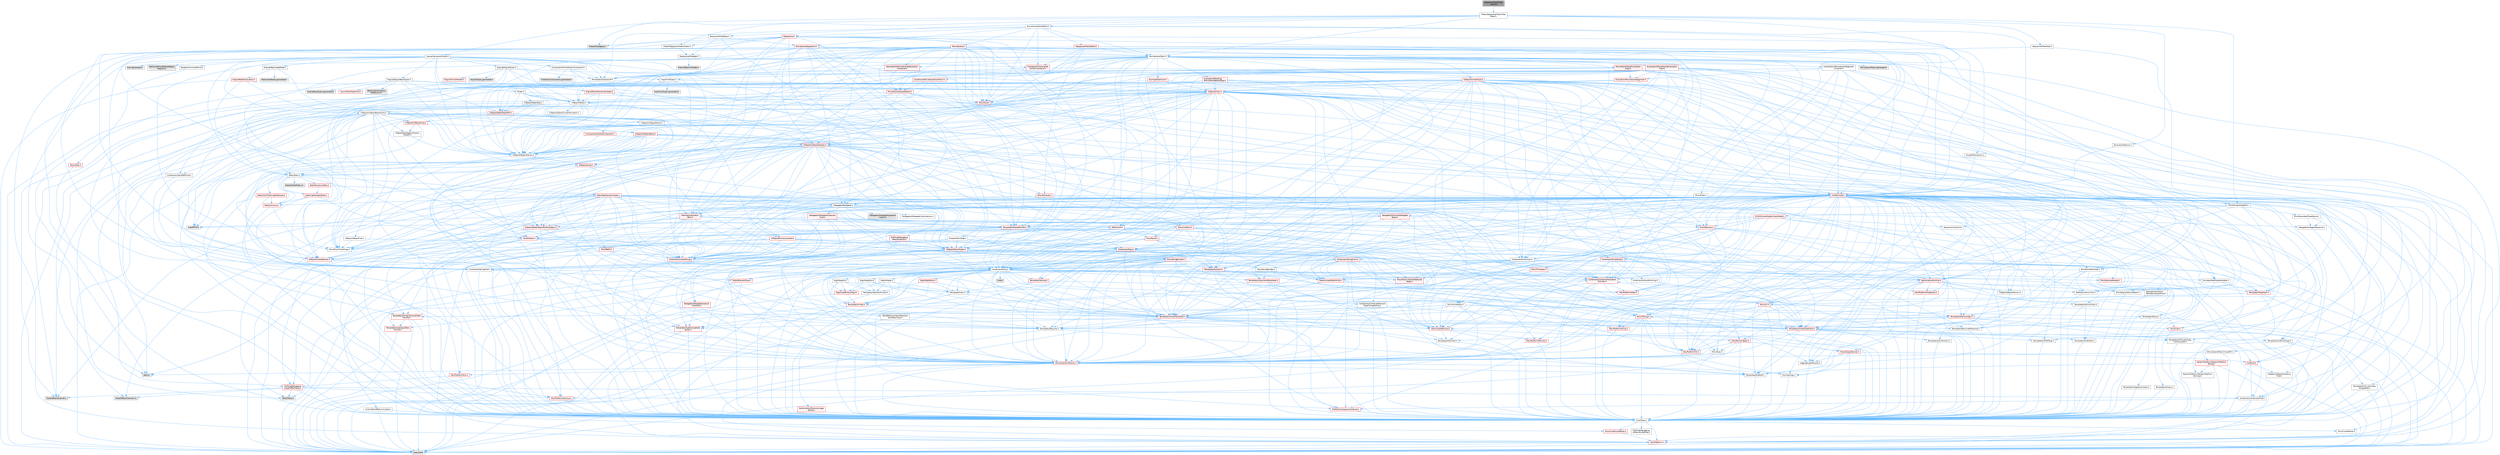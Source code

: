 digraph "SequencerTrackFilter_Level.h"
{
 // INTERACTIVE_SVG=YES
 // LATEX_PDF_SIZE
  bgcolor="transparent";
  edge [fontname=Helvetica,fontsize=10,labelfontname=Helvetica,labelfontsize=10];
  node [fontname=Helvetica,fontsize=10,shape=box,height=0.2,width=0.4];
  Node1 [id="Node000001",label="SequencerTrackFilter\l_Level.h",height=0.2,width=0.4,color="gray40", fillcolor="grey60", style="filled", fontcolor="black",tooltip=" "];
  Node1 -> Node2 [id="edge1_Node000001_Node000002",color="steelblue1",style="solid",tooltip=" "];
  Node2 [id="Node000002",label="Filters/SequencerTrackFilter\lBase.h",height=0.2,width=0.4,color="grey40", fillcolor="white", style="filled",URL="$d8/def/Filters_2SequencerTrackFilterBase_8h.html",tooltip=" "];
  Node2 -> Node3 [id="edge2_Node000002_Node000003",color="steelblue1",style="solid",tooltip=" "];
  Node3 [id="Node000003",label="Filters/FilterBase.h",height=0.2,width=0.4,color="grey60", fillcolor="#E0E0E0", style="filled",tooltip=" "];
  Node2 -> Node4 [id="edge3_Node000002_Node000004",color="steelblue1",style="solid",tooltip=" "];
  Node4 [id="Node000004",label="Filters/ISequencerTrackFilters.h",height=0.2,width=0.4,color="grey40", fillcolor="white", style="filled",URL="$d0/d06/ISequencerTrackFilters_8h.html",tooltip=" "];
  Node4 -> Node5 [id="edge4_Node000004_Node000005",color="steelblue1",style="solid",tooltip=" "];
  Node5 [id="Node000005",label="ISequencerFilterBar.h",height=0.2,width=0.4,color="grey40", fillcolor="white", style="filled",URL="$d3/ded/ISequencerFilterBar_8h.html",tooltip=" "];
  Node5 -> Node6 [id="edge5_Node000005_Node000006",color="steelblue1",style="solid",tooltip=" "];
  Node6 [id="Node000006",label="Filters/SBasicFilterBar.h",height=0.2,width=0.4,color="grey60", fillcolor="#E0E0E0", style="filled",tooltip=" "];
  Node5 -> Node7 [id="edge6_Node000005_Node000007",color="steelblue1",style="solid",tooltip=" "];
  Node7 [id="Node000007",label="Framework/Commands\l/UICommandList.h",height=0.2,width=0.4,color="red", fillcolor="#FFF0F0", style="filled",URL="$dd/dc1/UICommandList_8h.html",tooltip=" "];
  Node7 -> Node8 [id="edge7_Node000007_Node000008",color="steelblue1",style="solid",tooltip=" "];
  Node8 [id="Node000008",label="CoreMinimal.h",height=0.2,width=0.4,color="red", fillcolor="#FFF0F0", style="filled",URL="$d7/d67/CoreMinimal_8h.html",tooltip=" "];
  Node8 -> Node9 [id="edge8_Node000008_Node000009",color="steelblue1",style="solid",tooltip=" "];
  Node9 [id="Node000009",label="CoreTypes.h",height=0.2,width=0.4,color="grey40", fillcolor="white", style="filled",URL="$dc/dec/CoreTypes_8h.html",tooltip=" "];
  Node9 -> Node10 [id="edge9_Node000009_Node000010",color="steelblue1",style="solid",tooltip=" "];
  Node10 [id="Node000010",label="HAL/Platform.h",height=0.2,width=0.4,color="red", fillcolor="#FFF0F0", style="filled",URL="$d9/dd0/Platform_8h.html",tooltip=" "];
  Node10 -> Node13 [id="edge10_Node000010_Node000013",color="steelblue1",style="solid",tooltip=" "];
  Node13 [id="Node000013",label="type_traits",height=0.2,width=0.4,color="grey60", fillcolor="#E0E0E0", style="filled",tooltip=" "];
  Node9 -> Node20 [id="edge11_Node000009_Node000020",color="steelblue1",style="solid",tooltip=" "];
  Node20 [id="Node000020",label="ProfilingDebugging\l/UMemoryDefines.h",height=0.2,width=0.4,color="grey40", fillcolor="white", style="filled",URL="$d2/da2/UMemoryDefines_8h.html",tooltip=" "];
  Node9 -> Node21 [id="edge12_Node000009_Node000021",color="steelblue1",style="solid",tooltip=" "];
  Node21 [id="Node000021",label="Misc/CoreMiscDefines.h",height=0.2,width=0.4,color="red", fillcolor="#FFF0F0", style="filled",URL="$da/d38/CoreMiscDefines_8h.html",tooltip=" "];
  Node21 -> Node10 [id="edge13_Node000021_Node000010",color="steelblue1",style="solid",tooltip=" "];
  Node9 -> Node22 [id="edge14_Node000009_Node000022",color="steelblue1",style="solid",tooltip=" "];
  Node22 [id="Node000022",label="Misc/CoreDefines.h",height=0.2,width=0.4,color="grey40", fillcolor="white", style="filled",URL="$d3/dd2/CoreDefines_8h.html",tooltip=" "];
  Node8 -> Node23 [id="edge15_Node000008_Node000023",color="steelblue1",style="solid",tooltip=" "];
  Node23 [id="Node000023",label="CoreFwd.h",height=0.2,width=0.4,color="red", fillcolor="#FFF0F0", style="filled",URL="$d1/d1e/CoreFwd_8h.html",tooltip=" "];
  Node23 -> Node9 [id="edge16_Node000023_Node000009",color="steelblue1",style="solid",tooltip=" "];
  Node23 -> Node24 [id="edge17_Node000023_Node000024",color="steelblue1",style="solid",tooltip=" "];
  Node24 [id="Node000024",label="Containers/ContainersFwd.h",height=0.2,width=0.4,color="grey40", fillcolor="white", style="filled",URL="$d4/d0a/ContainersFwd_8h.html",tooltip=" "];
  Node24 -> Node10 [id="edge18_Node000024_Node000010",color="steelblue1",style="solid",tooltip=" "];
  Node24 -> Node9 [id="edge19_Node000024_Node000009",color="steelblue1",style="solid",tooltip=" "];
  Node24 -> Node25 [id="edge20_Node000024_Node000025",color="steelblue1",style="solid",tooltip=" "];
  Node25 [id="Node000025",label="Traits/IsContiguousContainer.h",height=0.2,width=0.4,color="red", fillcolor="#FFF0F0", style="filled",URL="$d5/d3c/IsContiguousContainer_8h.html",tooltip=" "];
  Node25 -> Node9 [id="edge21_Node000025_Node000009",color="steelblue1",style="solid",tooltip=" "];
  Node23 -> Node29 [id="edge22_Node000023_Node000029",color="steelblue1",style="solid",tooltip=" "];
  Node29 [id="Node000029",label="UObject/UObjectHierarchy\lFwd.h",height=0.2,width=0.4,color="grey40", fillcolor="white", style="filled",URL="$d3/d13/UObjectHierarchyFwd_8h.html",tooltip=" "];
  Node8 -> Node29 [id="edge23_Node000008_Node000029",color="steelblue1",style="solid",tooltip=" "];
  Node8 -> Node24 [id="edge24_Node000008_Node000024",color="steelblue1",style="solid",tooltip=" "];
  Node8 -> Node30 [id="edge25_Node000008_Node000030",color="steelblue1",style="solid",tooltip=" "];
  Node30 [id="Node000030",label="Misc/VarArgs.h",height=0.2,width=0.4,color="grey40", fillcolor="white", style="filled",URL="$d5/d6f/VarArgs_8h.html",tooltip=" "];
  Node30 -> Node9 [id="edge26_Node000030_Node000009",color="steelblue1",style="solid",tooltip=" "];
  Node8 -> Node31 [id="edge27_Node000008_Node000031",color="steelblue1",style="solid",tooltip=" "];
  Node31 [id="Node000031",label="Logging/LogVerbosity.h",height=0.2,width=0.4,color="grey40", fillcolor="white", style="filled",URL="$d2/d8f/LogVerbosity_8h.html",tooltip=" "];
  Node31 -> Node9 [id="edge28_Node000031_Node000009",color="steelblue1",style="solid",tooltip=" "];
  Node8 -> Node32 [id="edge29_Node000008_Node000032",color="steelblue1",style="solid",tooltip=" "];
  Node32 [id="Node000032",label="Misc/OutputDevice.h",height=0.2,width=0.4,color="red", fillcolor="#FFF0F0", style="filled",URL="$d7/d32/OutputDevice_8h.html",tooltip=" "];
  Node32 -> Node23 [id="edge30_Node000032_Node000023",color="steelblue1",style="solid",tooltip=" "];
  Node32 -> Node9 [id="edge31_Node000032_Node000009",color="steelblue1",style="solid",tooltip=" "];
  Node32 -> Node31 [id="edge32_Node000032_Node000031",color="steelblue1",style="solid",tooltip=" "];
  Node32 -> Node30 [id="edge33_Node000032_Node000030",color="steelblue1",style="solid",tooltip=" "];
  Node8 -> Node38 [id="edge34_Node000008_Node000038",color="steelblue1",style="solid",tooltip=" "];
  Node38 [id="Node000038",label="HAL/PlatformCrt.h",height=0.2,width=0.4,color="red", fillcolor="#FFF0F0", style="filled",URL="$d8/d75/PlatformCrt_8h.html",tooltip=" "];
  Node8 -> Node48 [id="edge35_Node000008_Node000048",color="steelblue1",style="solid",tooltip=" "];
  Node48 [id="Node000048",label="HAL/PlatformMisc.h",height=0.2,width=0.4,color="red", fillcolor="#FFF0F0", style="filled",URL="$d0/df5/PlatformMisc_8h.html",tooltip=" "];
  Node48 -> Node9 [id="edge36_Node000048_Node000009",color="steelblue1",style="solid",tooltip=" "];
  Node48 -> Node59 [id="edge37_Node000048_Node000059",color="steelblue1",style="solid",tooltip=" "];
  Node59 [id="Node000059",label="ProfilingDebugging\l/CpuProfilerTrace.h",height=0.2,width=0.4,color="red", fillcolor="#FFF0F0", style="filled",URL="$da/dcb/CpuProfilerTrace_8h.html",tooltip=" "];
  Node59 -> Node9 [id="edge38_Node000059_Node000009",color="steelblue1",style="solid",tooltip=" "];
  Node59 -> Node24 [id="edge39_Node000059_Node000024",color="steelblue1",style="solid",tooltip=" "];
  Node59 -> Node60 [id="edge40_Node000059_Node000060",color="steelblue1",style="solid",tooltip=" "];
  Node60 [id="Node000060",label="HAL/PlatformAtomics.h",height=0.2,width=0.4,color="red", fillcolor="#FFF0F0", style="filled",URL="$d3/d36/PlatformAtomics_8h.html",tooltip=" "];
  Node60 -> Node9 [id="edge41_Node000060_Node000009",color="steelblue1",style="solid",tooltip=" "];
  Node59 -> Node64 [id="edge42_Node000059_Node000064",color="steelblue1",style="solid",tooltip=" "];
  Node64 [id="Node000064",label="Trace/Detail/Channel.h",height=0.2,width=0.4,color="grey60", fillcolor="#E0E0E0", style="filled",tooltip=" "];
  Node59 -> Node65 [id="edge43_Node000059_Node000065",color="steelblue1",style="solid",tooltip=" "];
  Node65 [id="Node000065",label="Trace/Detail/Channel.inl",height=0.2,width=0.4,color="grey60", fillcolor="#E0E0E0", style="filled",tooltip=" "];
  Node59 -> Node66 [id="edge44_Node000059_Node000066",color="steelblue1",style="solid",tooltip=" "];
  Node66 [id="Node000066",label="Trace/Trace.h",height=0.2,width=0.4,color="grey60", fillcolor="#E0E0E0", style="filled",tooltip=" "];
  Node8 -> Node67 [id="edge45_Node000008_Node000067",color="steelblue1",style="solid",tooltip=" "];
  Node67 [id="Node000067",label="Misc/AssertionMacros.h",height=0.2,width=0.4,color="red", fillcolor="#FFF0F0", style="filled",URL="$d0/dfa/AssertionMacros_8h.html",tooltip=" "];
  Node67 -> Node9 [id="edge46_Node000067_Node000009",color="steelblue1",style="solid",tooltip=" "];
  Node67 -> Node10 [id="edge47_Node000067_Node000010",color="steelblue1",style="solid",tooltip=" "];
  Node67 -> Node48 [id="edge48_Node000067_Node000048",color="steelblue1",style="solid",tooltip=" "];
  Node67 -> Node68 [id="edge49_Node000067_Node000068",color="steelblue1",style="solid",tooltip=" "];
  Node68 [id="Node000068",label="Templates/EnableIf.h",height=0.2,width=0.4,color="grey40", fillcolor="white", style="filled",URL="$d7/d60/EnableIf_8h.html",tooltip=" "];
  Node68 -> Node9 [id="edge50_Node000068_Node000009",color="steelblue1",style="solid",tooltip=" "];
  Node67 -> Node30 [id="edge51_Node000067_Node000030",color="steelblue1",style="solid",tooltip=" "];
  Node67 -> Node75 [id="edge52_Node000067_Node000075",color="steelblue1",style="solid",tooltip=" "];
  Node75 [id="Node000075",label="atomic",height=0.2,width=0.4,color="grey60", fillcolor="#E0E0E0", style="filled",tooltip=" "];
  Node8 -> Node76 [id="edge53_Node000008_Node000076",color="steelblue1",style="solid",tooltip=" "];
  Node76 [id="Node000076",label="Templates/IsPointer.h",height=0.2,width=0.4,color="grey40", fillcolor="white", style="filled",URL="$d7/d05/IsPointer_8h.html",tooltip=" "];
  Node76 -> Node9 [id="edge54_Node000076_Node000009",color="steelblue1",style="solid",tooltip=" "];
  Node8 -> Node77 [id="edge55_Node000008_Node000077",color="steelblue1",style="solid",tooltip=" "];
  Node77 [id="Node000077",label="HAL/PlatformMemory.h",height=0.2,width=0.4,color="red", fillcolor="#FFF0F0", style="filled",URL="$de/d68/PlatformMemory_8h.html",tooltip=" "];
  Node77 -> Node9 [id="edge56_Node000077_Node000009",color="steelblue1",style="solid",tooltip=" "];
  Node8 -> Node60 [id="edge57_Node000008_Node000060",color="steelblue1",style="solid",tooltip=" "];
  Node8 -> Node82 [id="edge58_Node000008_Node000082",color="steelblue1",style="solid",tooltip=" "];
  Node82 [id="Node000082",label="Misc/Exec.h",height=0.2,width=0.4,color="grey40", fillcolor="white", style="filled",URL="$de/ddb/Exec_8h.html",tooltip=" "];
  Node82 -> Node9 [id="edge59_Node000082_Node000009",color="steelblue1",style="solid",tooltip=" "];
  Node82 -> Node67 [id="edge60_Node000082_Node000067",color="steelblue1",style="solid",tooltip=" "];
  Node8 -> Node83 [id="edge61_Node000008_Node000083",color="steelblue1",style="solid",tooltip=" "];
  Node83 [id="Node000083",label="HAL/MemoryBase.h",height=0.2,width=0.4,color="red", fillcolor="#FFF0F0", style="filled",URL="$d6/d9f/MemoryBase_8h.html",tooltip=" "];
  Node83 -> Node9 [id="edge62_Node000083_Node000009",color="steelblue1",style="solid",tooltip=" "];
  Node83 -> Node60 [id="edge63_Node000083_Node000060",color="steelblue1",style="solid",tooltip=" "];
  Node83 -> Node38 [id="edge64_Node000083_Node000038",color="steelblue1",style="solid",tooltip=" "];
  Node83 -> Node82 [id="edge65_Node000083_Node000082",color="steelblue1",style="solid",tooltip=" "];
  Node83 -> Node32 [id="edge66_Node000083_Node000032",color="steelblue1",style="solid",tooltip=" "];
  Node8 -> Node93 [id="edge67_Node000008_Node000093",color="steelblue1",style="solid",tooltip=" "];
  Node93 [id="Node000093",label="HAL/UnrealMemory.h",height=0.2,width=0.4,color="red", fillcolor="#FFF0F0", style="filled",URL="$d9/d96/UnrealMemory_8h.html",tooltip=" "];
  Node93 -> Node9 [id="edge68_Node000093_Node000009",color="steelblue1",style="solid",tooltip=" "];
  Node93 -> Node83 [id="edge69_Node000093_Node000083",color="steelblue1",style="solid",tooltip=" "];
  Node93 -> Node77 [id="edge70_Node000093_Node000077",color="steelblue1",style="solid",tooltip=" "];
  Node93 -> Node76 [id="edge71_Node000093_Node000076",color="steelblue1",style="solid",tooltip=" "];
  Node8 -> Node95 [id="edge72_Node000008_Node000095",color="steelblue1",style="solid",tooltip=" "];
  Node95 [id="Node000095",label="Templates/IsArithmetic.h",height=0.2,width=0.4,color="grey40", fillcolor="white", style="filled",URL="$d2/d5d/IsArithmetic_8h.html",tooltip=" "];
  Node95 -> Node9 [id="edge73_Node000095_Node000009",color="steelblue1",style="solid",tooltip=" "];
  Node8 -> Node89 [id="edge74_Node000008_Node000089",color="steelblue1",style="solid",tooltip=" "];
  Node89 [id="Node000089",label="Templates/AndOrNot.h",height=0.2,width=0.4,color="grey40", fillcolor="white", style="filled",URL="$db/d0a/AndOrNot_8h.html",tooltip=" "];
  Node89 -> Node9 [id="edge75_Node000089_Node000009",color="steelblue1",style="solid",tooltip=" "];
  Node8 -> Node96 [id="edge76_Node000008_Node000096",color="steelblue1",style="solid",tooltip=" "];
  Node96 [id="Node000096",label="Templates/IsPODType.h",height=0.2,width=0.4,color="grey40", fillcolor="white", style="filled",URL="$d7/db1/IsPODType_8h.html",tooltip=" "];
  Node96 -> Node9 [id="edge77_Node000096_Node000009",color="steelblue1",style="solid",tooltip=" "];
  Node8 -> Node97 [id="edge78_Node000008_Node000097",color="steelblue1",style="solid",tooltip=" "];
  Node97 [id="Node000097",label="Templates/IsUECoreType.h",height=0.2,width=0.4,color="grey40", fillcolor="white", style="filled",URL="$d1/db8/IsUECoreType_8h.html",tooltip=" "];
  Node97 -> Node9 [id="edge79_Node000097_Node000009",color="steelblue1",style="solid",tooltip=" "];
  Node97 -> Node13 [id="edge80_Node000097_Node000013",color="steelblue1",style="solid",tooltip=" "];
  Node8 -> Node90 [id="edge81_Node000008_Node000090",color="steelblue1",style="solid",tooltip=" "];
  Node90 [id="Node000090",label="Templates/IsTriviallyCopy\lConstructible.h",height=0.2,width=0.4,color="grey40", fillcolor="white", style="filled",URL="$d3/d78/IsTriviallyCopyConstructible_8h.html",tooltip=" "];
  Node90 -> Node9 [id="edge82_Node000090_Node000009",color="steelblue1",style="solid",tooltip=" "];
  Node90 -> Node13 [id="edge83_Node000090_Node000013",color="steelblue1",style="solid",tooltip=" "];
  Node8 -> Node98 [id="edge84_Node000008_Node000098",color="steelblue1",style="solid",tooltip=" "];
  Node98 [id="Node000098",label="Templates/UnrealTypeTraits.h",height=0.2,width=0.4,color="red", fillcolor="#FFF0F0", style="filled",URL="$d2/d2d/UnrealTypeTraits_8h.html",tooltip=" "];
  Node98 -> Node9 [id="edge85_Node000098_Node000009",color="steelblue1",style="solid",tooltip=" "];
  Node98 -> Node76 [id="edge86_Node000098_Node000076",color="steelblue1",style="solid",tooltip=" "];
  Node98 -> Node67 [id="edge87_Node000098_Node000067",color="steelblue1",style="solid",tooltip=" "];
  Node98 -> Node89 [id="edge88_Node000098_Node000089",color="steelblue1",style="solid",tooltip=" "];
  Node98 -> Node68 [id="edge89_Node000098_Node000068",color="steelblue1",style="solid",tooltip=" "];
  Node98 -> Node95 [id="edge90_Node000098_Node000095",color="steelblue1",style="solid",tooltip=" "];
  Node98 -> Node96 [id="edge91_Node000098_Node000096",color="steelblue1",style="solid",tooltip=" "];
  Node98 -> Node97 [id="edge92_Node000098_Node000097",color="steelblue1",style="solid",tooltip=" "];
  Node98 -> Node90 [id="edge93_Node000098_Node000090",color="steelblue1",style="solid",tooltip=" "];
  Node8 -> Node68 [id="edge94_Node000008_Node000068",color="steelblue1",style="solid",tooltip=" "];
  Node8 -> Node100 [id="edge95_Node000008_Node000100",color="steelblue1",style="solid",tooltip=" "];
  Node100 [id="Node000100",label="Templates/RemoveReference.h",height=0.2,width=0.4,color="grey40", fillcolor="white", style="filled",URL="$da/dbe/RemoveReference_8h.html",tooltip=" "];
  Node100 -> Node9 [id="edge96_Node000100_Node000009",color="steelblue1",style="solid",tooltip=" "];
  Node8 -> Node101 [id="edge97_Node000008_Node000101",color="steelblue1",style="solid",tooltip=" "];
  Node101 [id="Node000101",label="Templates/IntegralConstant.h",height=0.2,width=0.4,color="grey40", fillcolor="white", style="filled",URL="$db/d1b/IntegralConstant_8h.html",tooltip=" "];
  Node101 -> Node9 [id="edge98_Node000101_Node000009",color="steelblue1",style="solid",tooltip=" "];
  Node8 -> Node102 [id="edge99_Node000008_Node000102",color="steelblue1",style="solid",tooltip=" "];
  Node102 [id="Node000102",label="Templates/IsClass.h",height=0.2,width=0.4,color="grey40", fillcolor="white", style="filled",URL="$db/dcb/IsClass_8h.html",tooltip=" "];
  Node102 -> Node9 [id="edge100_Node000102_Node000009",color="steelblue1",style="solid",tooltip=" "];
  Node8 -> Node103 [id="edge101_Node000008_Node000103",color="steelblue1",style="solid",tooltip=" "];
  Node103 [id="Node000103",label="Templates/TypeCompatible\lBytes.h",height=0.2,width=0.4,color="red", fillcolor="#FFF0F0", style="filled",URL="$df/d0a/TypeCompatibleBytes_8h.html",tooltip=" "];
  Node103 -> Node9 [id="edge102_Node000103_Node000009",color="steelblue1",style="solid",tooltip=" "];
  Node103 -> Node13 [id="edge103_Node000103_Node000013",color="steelblue1",style="solid",tooltip=" "];
  Node8 -> Node25 [id="edge104_Node000008_Node000025",color="steelblue1",style="solid",tooltip=" "];
  Node8 -> Node104 [id="edge105_Node000008_Node000104",color="steelblue1",style="solid",tooltip=" "];
  Node104 [id="Node000104",label="Templates/UnrealTemplate.h",height=0.2,width=0.4,color="red", fillcolor="#FFF0F0", style="filled",URL="$d4/d24/UnrealTemplate_8h.html",tooltip=" "];
  Node104 -> Node9 [id="edge106_Node000104_Node000009",color="steelblue1",style="solid",tooltip=" "];
  Node104 -> Node76 [id="edge107_Node000104_Node000076",color="steelblue1",style="solid",tooltip=" "];
  Node104 -> Node93 [id="edge108_Node000104_Node000093",color="steelblue1",style="solid",tooltip=" "];
  Node104 -> Node98 [id="edge109_Node000104_Node000098",color="steelblue1",style="solid",tooltip=" "];
  Node104 -> Node100 [id="edge110_Node000104_Node000100",color="steelblue1",style="solid",tooltip=" "];
  Node104 -> Node70 [id="edge111_Node000104_Node000070",color="steelblue1",style="solid",tooltip=" "];
  Node70 [id="Node000070",label="Templates/Requires.h",height=0.2,width=0.4,color="grey40", fillcolor="white", style="filled",URL="$dc/d96/Requires_8h.html",tooltip=" "];
  Node70 -> Node68 [id="edge112_Node000070_Node000068",color="steelblue1",style="solid",tooltip=" "];
  Node70 -> Node13 [id="edge113_Node000070_Node000013",color="steelblue1",style="solid",tooltip=" "];
  Node104 -> Node103 [id="edge114_Node000104_Node000103",color="steelblue1",style="solid",tooltip=" "];
  Node104 -> Node25 [id="edge115_Node000104_Node000025",color="steelblue1",style="solid",tooltip=" "];
  Node104 -> Node13 [id="edge116_Node000104_Node000013",color="steelblue1",style="solid",tooltip=" "];
  Node8 -> Node53 [id="edge117_Node000008_Node000053",color="steelblue1",style="solid",tooltip=" "];
  Node53 [id="Node000053",label="Math/NumericLimits.h",height=0.2,width=0.4,color="grey40", fillcolor="white", style="filled",URL="$df/d1b/NumericLimits_8h.html",tooltip=" "];
  Node53 -> Node9 [id="edge118_Node000053_Node000009",color="steelblue1",style="solid",tooltip=" "];
  Node8 -> Node108 [id="edge119_Node000008_Node000108",color="steelblue1",style="solid",tooltip=" "];
  Node108 [id="Node000108",label="HAL/PlatformMath.h",height=0.2,width=0.4,color="red", fillcolor="#FFF0F0", style="filled",URL="$dc/d53/PlatformMath_8h.html",tooltip=" "];
  Node108 -> Node9 [id="edge120_Node000108_Node000009",color="steelblue1",style="solid",tooltip=" "];
  Node8 -> Node91 [id="edge121_Node000008_Node000091",color="steelblue1",style="solid",tooltip=" "];
  Node91 [id="Node000091",label="Templates/IsTriviallyCopy\lAssignable.h",height=0.2,width=0.4,color="grey40", fillcolor="white", style="filled",URL="$d2/df2/IsTriviallyCopyAssignable_8h.html",tooltip=" "];
  Node91 -> Node9 [id="edge122_Node000091_Node000009",color="steelblue1",style="solid",tooltip=" "];
  Node91 -> Node13 [id="edge123_Node000091_Node000013",color="steelblue1",style="solid",tooltip=" "];
  Node8 -> Node116 [id="edge124_Node000008_Node000116",color="steelblue1",style="solid",tooltip=" "];
  Node116 [id="Node000116",label="Templates/MemoryOps.h",height=0.2,width=0.4,color="red", fillcolor="#FFF0F0", style="filled",URL="$db/dea/MemoryOps_8h.html",tooltip=" "];
  Node116 -> Node9 [id="edge125_Node000116_Node000009",color="steelblue1",style="solid",tooltip=" "];
  Node116 -> Node93 [id="edge126_Node000116_Node000093",color="steelblue1",style="solid",tooltip=" "];
  Node116 -> Node91 [id="edge127_Node000116_Node000091",color="steelblue1",style="solid",tooltip=" "];
  Node116 -> Node90 [id="edge128_Node000116_Node000090",color="steelblue1",style="solid",tooltip=" "];
  Node116 -> Node70 [id="edge129_Node000116_Node000070",color="steelblue1",style="solid",tooltip=" "];
  Node116 -> Node98 [id="edge130_Node000116_Node000098",color="steelblue1",style="solid",tooltip=" "];
  Node116 -> Node13 [id="edge131_Node000116_Node000013",color="steelblue1",style="solid",tooltip=" "];
  Node8 -> Node117 [id="edge132_Node000008_Node000117",color="steelblue1",style="solid",tooltip=" "];
  Node117 [id="Node000117",label="Containers/ContainerAllocation\lPolicies.h",height=0.2,width=0.4,color="red", fillcolor="#FFF0F0", style="filled",URL="$d7/dff/ContainerAllocationPolicies_8h.html",tooltip=" "];
  Node117 -> Node9 [id="edge133_Node000117_Node000009",color="steelblue1",style="solid",tooltip=" "];
  Node117 -> Node117 [id="edge134_Node000117_Node000117",color="steelblue1",style="solid",tooltip=" "];
  Node117 -> Node108 [id="edge135_Node000117_Node000108",color="steelblue1",style="solid",tooltip=" "];
  Node117 -> Node93 [id="edge136_Node000117_Node000093",color="steelblue1",style="solid",tooltip=" "];
  Node117 -> Node53 [id="edge137_Node000117_Node000053",color="steelblue1",style="solid",tooltip=" "];
  Node117 -> Node67 [id="edge138_Node000117_Node000067",color="steelblue1",style="solid",tooltip=" "];
  Node117 -> Node116 [id="edge139_Node000117_Node000116",color="steelblue1",style="solid",tooltip=" "];
  Node117 -> Node103 [id="edge140_Node000117_Node000103",color="steelblue1",style="solid",tooltip=" "];
  Node117 -> Node13 [id="edge141_Node000117_Node000013",color="steelblue1",style="solid",tooltip=" "];
  Node8 -> Node120 [id="edge142_Node000008_Node000120",color="steelblue1",style="solid",tooltip=" "];
  Node120 [id="Node000120",label="Templates/IsEnumClass.h",height=0.2,width=0.4,color="grey40", fillcolor="white", style="filled",URL="$d7/d15/IsEnumClass_8h.html",tooltip=" "];
  Node120 -> Node9 [id="edge143_Node000120_Node000009",color="steelblue1",style="solid",tooltip=" "];
  Node120 -> Node89 [id="edge144_Node000120_Node000089",color="steelblue1",style="solid",tooltip=" "];
  Node8 -> Node121 [id="edge145_Node000008_Node000121",color="steelblue1",style="solid",tooltip=" "];
  Node121 [id="Node000121",label="HAL/PlatformProperties.h",height=0.2,width=0.4,color="red", fillcolor="#FFF0F0", style="filled",URL="$d9/db0/PlatformProperties_8h.html",tooltip=" "];
  Node121 -> Node9 [id="edge146_Node000121_Node000009",color="steelblue1",style="solid",tooltip=" "];
  Node8 -> Node124 [id="edge147_Node000008_Node000124",color="steelblue1",style="solid",tooltip=" "];
  Node124 [id="Node000124",label="Misc/EngineVersionBase.h",height=0.2,width=0.4,color="grey40", fillcolor="white", style="filled",URL="$d5/d2b/EngineVersionBase_8h.html",tooltip=" "];
  Node124 -> Node9 [id="edge148_Node000124_Node000009",color="steelblue1",style="solid",tooltip=" "];
  Node8 -> Node125 [id="edge149_Node000008_Node000125",color="steelblue1",style="solid",tooltip=" "];
  Node125 [id="Node000125",label="Internationalization\l/TextNamespaceFwd.h",height=0.2,width=0.4,color="grey40", fillcolor="white", style="filled",URL="$d8/d97/TextNamespaceFwd_8h.html",tooltip=" "];
  Node125 -> Node9 [id="edge150_Node000125_Node000009",color="steelblue1",style="solid",tooltip=" "];
  Node8 -> Node126 [id="edge151_Node000008_Node000126",color="steelblue1",style="solid",tooltip=" "];
  Node126 [id="Node000126",label="Serialization/Archive.h",height=0.2,width=0.4,color="red", fillcolor="#FFF0F0", style="filled",URL="$d7/d3b/Archive_8h.html",tooltip=" "];
  Node126 -> Node23 [id="edge152_Node000126_Node000023",color="steelblue1",style="solid",tooltip=" "];
  Node126 -> Node9 [id="edge153_Node000126_Node000009",color="steelblue1",style="solid",tooltip=" "];
  Node126 -> Node121 [id="edge154_Node000126_Node000121",color="steelblue1",style="solid",tooltip=" "];
  Node126 -> Node125 [id="edge155_Node000126_Node000125",color="steelblue1",style="solid",tooltip=" "];
  Node126 -> Node67 [id="edge156_Node000126_Node000067",color="steelblue1",style="solid",tooltip=" "];
  Node126 -> Node124 [id="edge157_Node000126_Node000124",color="steelblue1",style="solid",tooltip=" "];
  Node126 -> Node30 [id="edge158_Node000126_Node000030",color="steelblue1",style="solid",tooltip=" "];
  Node126 -> Node68 [id="edge159_Node000126_Node000068",color="steelblue1",style="solid",tooltip=" "];
  Node126 -> Node120 [id="edge160_Node000126_Node000120",color="steelblue1",style="solid",tooltip=" "];
  Node126 -> Node104 [id="edge161_Node000126_Node000104",color="steelblue1",style="solid",tooltip=" "];
  Node126 -> Node129 [id="edge162_Node000126_Node000129",color="steelblue1",style="solid",tooltip=" "];
  Node129 [id="Node000129",label="UObject/ObjectVersion.h",height=0.2,width=0.4,color="grey40", fillcolor="white", style="filled",URL="$da/d63/ObjectVersion_8h.html",tooltip=" "];
  Node129 -> Node9 [id="edge163_Node000129_Node000009",color="steelblue1",style="solid",tooltip=" "];
  Node8 -> Node130 [id="edge164_Node000008_Node000130",color="steelblue1",style="solid",tooltip=" "];
  Node130 [id="Node000130",label="Templates/Less.h",height=0.2,width=0.4,color="grey40", fillcolor="white", style="filled",URL="$de/dc8/Less_8h.html",tooltip=" "];
  Node130 -> Node9 [id="edge165_Node000130_Node000009",color="steelblue1",style="solid",tooltip=" "];
  Node130 -> Node104 [id="edge166_Node000130_Node000104",color="steelblue1",style="solid",tooltip=" "];
  Node8 -> Node131 [id="edge167_Node000008_Node000131",color="steelblue1",style="solid",tooltip=" "];
  Node131 [id="Node000131",label="Templates/Sorting.h",height=0.2,width=0.4,color="red", fillcolor="#FFF0F0", style="filled",URL="$d3/d9e/Sorting_8h.html",tooltip=" "];
  Node131 -> Node9 [id="edge168_Node000131_Node000009",color="steelblue1",style="solid",tooltip=" "];
  Node131 -> Node108 [id="edge169_Node000131_Node000108",color="steelblue1",style="solid",tooltip=" "];
  Node131 -> Node130 [id="edge170_Node000131_Node000130",color="steelblue1",style="solid",tooltip=" "];
  Node8 -> Node142 [id="edge171_Node000008_Node000142",color="steelblue1",style="solid",tooltip=" "];
  Node142 [id="Node000142",label="Misc/Char.h",height=0.2,width=0.4,color="red", fillcolor="#FFF0F0", style="filled",URL="$d0/d58/Char_8h.html",tooltip=" "];
  Node142 -> Node9 [id="edge172_Node000142_Node000009",color="steelblue1",style="solid",tooltip=" "];
  Node142 -> Node13 [id="edge173_Node000142_Node000013",color="steelblue1",style="solid",tooltip=" "];
  Node8 -> Node145 [id="edge174_Node000008_Node000145",color="steelblue1",style="solid",tooltip=" "];
  Node145 [id="Node000145",label="GenericPlatform/GenericPlatform\lStricmp.h",height=0.2,width=0.4,color="grey40", fillcolor="white", style="filled",URL="$d2/d86/GenericPlatformStricmp_8h.html",tooltip=" "];
  Node145 -> Node9 [id="edge175_Node000145_Node000009",color="steelblue1",style="solid",tooltip=" "];
  Node8 -> Node146 [id="edge176_Node000008_Node000146",color="steelblue1",style="solid",tooltip=" "];
  Node146 [id="Node000146",label="GenericPlatform/GenericPlatform\lString.h",height=0.2,width=0.4,color="red", fillcolor="#FFF0F0", style="filled",URL="$dd/d20/GenericPlatformString_8h.html",tooltip=" "];
  Node146 -> Node9 [id="edge177_Node000146_Node000009",color="steelblue1",style="solid",tooltip=" "];
  Node146 -> Node145 [id="edge178_Node000146_Node000145",color="steelblue1",style="solid",tooltip=" "];
  Node146 -> Node68 [id="edge179_Node000146_Node000068",color="steelblue1",style="solid",tooltip=" "];
  Node146 -> Node13 [id="edge180_Node000146_Node000013",color="steelblue1",style="solid",tooltip=" "];
  Node8 -> Node79 [id="edge181_Node000008_Node000079",color="steelblue1",style="solid",tooltip=" "];
  Node79 [id="Node000079",label="HAL/PlatformString.h",height=0.2,width=0.4,color="red", fillcolor="#FFF0F0", style="filled",URL="$db/db5/PlatformString_8h.html",tooltip=" "];
  Node79 -> Node9 [id="edge182_Node000079_Node000009",color="steelblue1",style="solid",tooltip=" "];
  Node8 -> Node149 [id="edge183_Node000008_Node000149",color="steelblue1",style="solid",tooltip=" "];
  Node149 [id="Node000149",label="Misc/CString.h",height=0.2,width=0.4,color="red", fillcolor="#FFF0F0", style="filled",URL="$d2/d49/CString_8h.html",tooltip=" "];
  Node149 -> Node9 [id="edge184_Node000149_Node000009",color="steelblue1",style="solid",tooltip=" "];
  Node149 -> Node38 [id="edge185_Node000149_Node000038",color="steelblue1",style="solid",tooltip=" "];
  Node149 -> Node79 [id="edge186_Node000149_Node000079",color="steelblue1",style="solid",tooltip=" "];
  Node149 -> Node67 [id="edge187_Node000149_Node000067",color="steelblue1",style="solid",tooltip=" "];
  Node149 -> Node142 [id="edge188_Node000149_Node000142",color="steelblue1",style="solid",tooltip=" "];
  Node149 -> Node30 [id="edge189_Node000149_Node000030",color="steelblue1",style="solid",tooltip=" "];
  Node8 -> Node150 [id="edge190_Node000008_Node000150",color="steelblue1",style="solid",tooltip=" "];
  Node150 [id="Node000150",label="Misc/Crc.h",height=0.2,width=0.4,color="red", fillcolor="#FFF0F0", style="filled",URL="$d4/dd2/Crc_8h.html",tooltip=" "];
  Node150 -> Node9 [id="edge191_Node000150_Node000009",color="steelblue1",style="solid",tooltip=" "];
  Node150 -> Node79 [id="edge192_Node000150_Node000079",color="steelblue1",style="solid",tooltip=" "];
  Node150 -> Node67 [id="edge193_Node000150_Node000067",color="steelblue1",style="solid",tooltip=" "];
  Node150 -> Node149 [id="edge194_Node000150_Node000149",color="steelblue1",style="solid",tooltip=" "];
  Node150 -> Node142 [id="edge195_Node000150_Node000142",color="steelblue1",style="solid",tooltip=" "];
  Node150 -> Node98 [id="edge196_Node000150_Node000098",color="steelblue1",style="solid",tooltip=" "];
  Node8 -> Node141 [id="edge197_Node000008_Node000141",color="steelblue1",style="solid",tooltip=" "];
  Node141 [id="Node000141",label="Math/UnrealMathUtility.h",height=0.2,width=0.4,color="red", fillcolor="#FFF0F0", style="filled",URL="$db/db8/UnrealMathUtility_8h.html",tooltip=" "];
  Node141 -> Node9 [id="edge198_Node000141_Node000009",color="steelblue1",style="solid",tooltip=" "];
  Node141 -> Node67 [id="edge199_Node000141_Node000067",color="steelblue1",style="solid",tooltip=" "];
  Node141 -> Node108 [id="edge200_Node000141_Node000108",color="steelblue1",style="solid",tooltip=" "];
  Node141 -> Node70 [id="edge201_Node000141_Node000070",color="steelblue1",style="solid",tooltip=" "];
  Node8 -> Node151 [id="edge202_Node000008_Node000151",color="steelblue1",style="solid",tooltip=" "];
  Node151 [id="Node000151",label="Containers/UnrealString.h",height=0.2,width=0.4,color="red", fillcolor="#FFF0F0", style="filled",URL="$d5/dba/UnrealString_8h.html",tooltip=" "];
  Node8 -> Node155 [id="edge203_Node000008_Node000155",color="steelblue1",style="solid",tooltip=" "];
  Node155 [id="Node000155",label="Containers/Array.h",height=0.2,width=0.4,color="grey40", fillcolor="white", style="filled",URL="$df/dd0/Array_8h.html",tooltip=" "];
  Node155 -> Node9 [id="edge204_Node000155_Node000009",color="steelblue1",style="solid",tooltip=" "];
  Node155 -> Node67 [id="edge205_Node000155_Node000067",color="steelblue1",style="solid",tooltip=" "];
  Node155 -> Node156 [id="edge206_Node000155_Node000156",color="steelblue1",style="solid",tooltip=" "];
  Node156 [id="Node000156",label="Misc/IntrusiveUnsetOptional\lState.h",height=0.2,width=0.4,color="red", fillcolor="#FFF0F0", style="filled",URL="$d2/d0a/IntrusiveUnsetOptionalState_8h.html",tooltip=" "];
  Node155 -> Node158 [id="edge207_Node000155_Node000158",color="steelblue1",style="solid",tooltip=" "];
  Node158 [id="Node000158",label="Misc/ReverseIterate.h",height=0.2,width=0.4,color="red", fillcolor="#FFF0F0", style="filled",URL="$db/de3/ReverseIterate_8h.html",tooltip=" "];
  Node158 -> Node10 [id="edge208_Node000158_Node000010",color="steelblue1",style="solid",tooltip=" "];
  Node155 -> Node93 [id="edge209_Node000155_Node000093",color="steelblue1",style="solid",tooltip=" "];
  Node155 -> Node98 [id="edge210_Node000155_Node000098",color="steelblue1",style="solid",tooltip=" "];
  Node155 -> Node104 [id="edge211_Node000155_Node000104",color="steelblue1",style="solid",tooltip=" "];
  Node155 -> Node160 [id="edge212_Node000155_Node000160",color="steelblue1",style="solid",tooltip=" "];
  Node160 [id="Node000160",label="Containers/AllowShrinking.h",height=0.2,width=0.4,color="grey40", fillcolor="white", style="filled",URL="$d7/d1a/AllowShrinking_8h.html",tooltip=" "];
  Node160 -> Node9 [id="edge213_Node000160_Node000009",color="steelblue1",style="solid",tooltip=" "];
  Node155 -> Node117 [id="edge214_Node000155_Node000117",color="steelblue1",style="solid",tooltip=" "];
  Node155 -> Node161 [id="edge215_Node000155_Node000161",color="steelblue1",style="solid",tooltip=" "];
  Node161 [id="Node000161",label="Containers/ContainerElement\lTypeCompatibility.h",height=0.2,width=0.4,color="grey40", fillcolor="white", style="filled",URL="$df/ddf/ContainerElementTypeCompatibility_8h.html",tooltip=" "];
  Node161 -> Node9 [id="edge216_Node000161_Node000009",color="steelblue1",style="solid",tooltip=" "];
  Node161 -> Node98 [id="edge217_Node000161_Node000098",color="steelblue1",style="solid",tooltip=" "];
  Node155 -> Node126 [id="edge218_Node000155_Node000126",color="steelblue1",style="solid",tooltip=" "];
  Node155 -> Node162 [id="edge219_Node000155_Node000162",color="steelblue1",style="solid",tooltip=" "];
  Node162 [id="Node000162",label="Serialization/MemoryImage\lWriter.h",height=0.2,width=0.4,color="red", fillcolor="#FFF0F0", style="filled",URL="$d0/d08/MemoryImageWriter_8h.html",tooltip=" "];
  Node162 -> Node9 [id="edge220_Node000162_Node000009",color="steelblue1",style="solid",tooltip=" "];
  Node155 -> Node171 [id="edge221_Node000155_Node000171",color="steelblue1",style="solid",tooltip=" "];
  Node171 [id="Node000171",label="Algo/Heapify.h",height=0.2,width=0.4,color="grey40", fillcolor="white", style="filled",URL="$d0/d2a/Heapify_8h.html",tooltip=" "];
  Node171 -> Node138 [id="edge222_Node000171_Node000138",color="steelblue1",style="solid",tooltip=" "];
  Node138 [id="Node000138",label="Algo/Impl/BinaryHeap.h",height=0.2,width=0.4,color="red", fillcolor="#FFF0F0", style="filled",URL="$d7/da3/Algo_2Impl_2BinaryHeap_8h.html",tooltip=" "];
  Node138 -> Node134 [id="edge223_Node000138_Node000134",color="steelblue1",style="solid",tooltip=" "];
  Node134 [id="Node000134",label="Templates/Invoke.h",height=0.2,width=0.4,color="red", fillcolor="#FFF0F0", style="filled",URL="$d7/deb/Invoke_8h.html",tooltip=" "];
  Node134 -> Node9 [id="edge224_Node000134_Node000009",color="steelblue1",style="solid",tooltip=" "];
  Node134 -> Node104 [id="edge225_Node000134_Node000104",color="steelblue1",style="solid",tooltip=" "];
  Node134 -> Node13 [id="edge226_Node000134_Node000013",color="steelblue1",style="solid",tooltip=" "];
  Node138 -> Node13 [id="edge227_Node000138_Node000013",color="steelblue1",style="solid",tooltip=" "];
  Node171 -> Node133 [id="edge228_Node000171_Node000133",color="steelblue1",style="solid",tooltip=" "];
  Node133 [id="Node000133",label="Templates/IdentityFunctor.h",height=0.2,width=0.4,color="grey40", fillcolor="white", style="filled",URL="$d7/d2e/IdentityFunctor_8h.html",tooltip=" "];
  Node133 -> Node10 [id="edge229_Node000133_Node000010",color="steelblue1",style="solid",tooltip=" "];
  Node171 -> Node134 [id="edge230_Node000171_Node000134",color="steelblue1",style="solid",tooltip=" "];
  Node171 -> Node130 [id="edge231_Node000171_Node000130",color="steelblue1",style="solid",tooltip=" "];
  Node171 -> Node104 [id="edge232_Node000171_Node000104",color="steelblue1",style="solid",tooltip=" "];
  Node155 -> Node172 [id="edge233_Node000155_Node000172",color="steelblue1",style="solid",tooltip=" "];
  Node172 [id="Node000172",label="Algo/HeapSort.h",height=0.2,width=0.4,color="grey40", fillcolor="white", style="filled",URL="$d3/d92/HeapSort_8h.html",tooltip=" "];
  Node172 -> Node138 [id="edge234_Node000172_Node000138",color="steelblue1",style="solid",tooltip=" "];
  Node172 -> Node133 [id="edge235_Node000172_Node000133",color="steelblue1",style="solid",tooltip=" "];
  Node172 -> Node130 [id="edge236_Node000172_Node000130",color="steelblue1",style="solid",tooltip=" "];
  Node172 -> Node104 [id="edge237_Node000172_Node000104",color="steelblue1",style="solid",tooltip=" "];
  Node155 -> Node173 [id="edge238_Node000155_Node000173",color="steelblue1",style="solid",tooltip=" "];
  Node173 [id="Node000173",label="Algo/IsHeap.h",height=0.2,width=0.4,color="grey40", fillcolor="white", style="filled",URL="$de/d32/IsHeap_8h.html",tooltip=" "];
  Node173 -> Node138 [id="edge239_Node000173_Node000138",color="steelblue1",style="solid",tooltip=" "];
  Node173 -> Node133 [id="edge240_Node000173_Node000133",color="steelblue1",style="solid",tooltip=" "];
  Node173 -> Node134 [id="edge241_Node000173_Node000134",color="steelblue1",style="solid",tooltip=" "];
  Node173 -> Node130 [id="edge242_Node000173_Node000130",color="steelblue1",style="solid",tooltip=" "];
  Node173 -> Node104 [id="edge243_Node000173_Node000104",color="steelblue1",style="solid",tooltip=" "];
  Node155 -> Node138 [id="edge244_Node000155_Node000138",color="steelblue1",style="solid",tooltip=" "];
  Node155 -> Node174 [id="edge245_Node000155_Node000174",color="steelblue1",style="solid",tooltip=" "];
  Node174 [id="Node000174",label="Algo/StableSort.h",height=0.2,width=0.4,color="red", fillcolor="#FFF0F0", style="filled",URL="$d7/d3c/StableSort_8h.html",tooltip=" "];
  Node174 -> Node133 [id="edge246_Node000174_Node000133",color="steelblue1",style="solid",tooltip=" "];
  Node174 -> Node134 [id="edge247_Node000174_Node000134",color="steelblue1",style="solid",tooltip=" "];
  Node174 -> Node130 [id="edge248_Node000174_Node000130",color="steelblue1",style="solid",tooltip=" "];
  Node174 -> Node104 [id="edge249_Node000174_Node000104",color="steelblue1",style="solid",tooltip=" "];
  Node155 -> Node176 [id="edge250_Node000155_Node000176",color="steelblue1",style="solid",tooltip=" "];
  Node176 [id="Node000176",label="Concepts/GetTypeHashable.h",height=0.2,width=0.4,color="grey40", fillcolor="white", style="filled",URL="$d3/da2/GetTypeHashable_8h.html",tooltip=" "];
  Node176 -> Node9 [id="edge251_Node000176_Node000009",color="steelblue1",style="solid",tooltip=" "];
  Node176 -> Node167 [id="edge252_Node000176_Node000167",color="steelblue1",style="solid",tooltip=" "];
  Node167 [id="Node000167",label="Templates/TypeHash.h",height=0.2,width=0.4,color="red", fillcolor="#FFF0F0", style="filled",URL="$d1/d62/TypeHash_8h.html",tooltip=" "];
  Node167 -> Node9 [id="edge253_Node000167_Node000009",color="steelblue1",style="solid",tooltip=" "];
  Node167 -> Node70 [id="edge254_Node000167_Node000070",color="steelblue1",style="solid",tooltip=" "];
  Node167 -> Node150 [id="edge255_Node000167_Node000150",color="steelblue1",style="solid",tooltip=" "];
  Node167 -> Node13 [id="edge256_Node000167_Node000013",color="steelblue1",style="solid",tooltip=" "];
  Node155 -> Node133 [id="edge257_Node000155_Node000133",color="steelblue1",style="solid",tooltip=" "];
  Node155 -> Node134 [id="edge258_Node000155_Node000134",color="steelblue1",style="solid",tooltip=" "];
  Node155 -> Node130 [id="edge259_Node000155_Node000130",color="steelblue1",style="solid",tooltip=" "];
  Node155 -> Node177 [id="edge260_Node000155_Node000177",color="steelblue1",style="solid",tooltip=" "];
  Node177 [id="Node000177",label="Templates/LosesQualifiers\lFromTo.h",height=0.2,width=0.4,color="red", fillcolor="#FFF0F0", style="filled",URL="$d2/db3/LosesQualifiersFromTo_8h.html",tooltip=" "];
  Node177 -> Node13 [id="edge261_Node000177_Node000013",color="steelblue1",style="solid",tooltip=" "];
  Node155 -> Node70 [id="edge262_Node000155_Node000070",color="steelblue1",style="solid",tooltip=" "];
  Node155 -> Node131 [id="edge263_Node000155_Node000131",color="steelblue1",style="solid",tooltip=" "];
  Node155 -> Node178 [id="edge264_Node000155_Node000178",color="steelblue1",style="solid",tooltip=" "];
  Node178 [id="Node000178",label="Templates/AlignmentTemplates.h",height=0.2,width=0.4,color="red", fillcolor="#FFF0F0", style="filled",URL="$dd/d32/AlignmentTemplates_8h.html",tooltip=" "];
  Node178 -> Node9 [id="edge265_Node000178_Node000009",color="steelblue1",style="solid",tooltip=" "];
  Node178 -> Node76 [id="edge266_Node000178_Node000076",color="steelblue1",style="solid",tooltip=" "];
  Node155 -> Node51 [id="edge267_Node000155_Node000051",color="steelblue1",style="solid",tooltip=" "];
  Node51 [id="Node000051",label="Traits/ElementType.h",height=0.2,width=0.4,color="red", fillcolor="#FFF0F0", style="filled",URL="$d5/d4f/ElementType_8h.html",tooltip=" "];
  Node51 -> Node10 [id="edge268_Node000051_Node000010",color="steelblue1",style="solid",tooltip=" "];
  Node51 -> Node13 [id="edge269_Node000051_Node000013",color="steelblue1",style="solid",tooltip=" "];
  Node155 -> Node114 [id="edge270_Node000155_Node000114",color="steelblue1",style="solid",tooltip=" "];
  Node114 [id="Node000114",label="limits",height=0.2,width=0.4,color="grey60", fillcolor="#E0E0E0", style="filled",tooltip=" "];
  Node155 -> Node13 [id="edge271_Node000155_Node000013",color="steelblue1",style="solid",tooltip=" "];
  Node8 -> Node179 [id="edge272_Node000008_Node000179",color="steelblue1",style="solid",tooltip=" "];
  Node179 [id="Node000179",label="Misc/FrameNumber.h",height=0.2,width=0.4,color="grey40", fillcolor="white", style="filled",URL="$dd/dbd/FrameNumber_8h.html",tooltip=" "];
  Node179 -> Node9 [id="edge273_Node000179_Node000009",color="steelblue1",style="solid",tooltip=" "];
  Node179 -> Node53 [id="edge274_Node000179_Node000053",color="steelblue1",style="solid",tooltip=" "];
  Node179 -> Node141 [id="edge275_Node000179_Node000141",color="steelblue1",style="solid",tooltip=" "];
  Node179 -> Node68 [id="edge276_Node000179_Node000068",color="steelblue1",style="solid",tooltip=" "];
  Node179 -> Node98 [id="edge277_Node000179_Node000098",color="steelblue1",style="solid",tooltip=" "];
  Node8 -> Node180 [id="edge278_Node000008_Node000180",color="steelblue1",style="solid",tooltip=" "];
  Node180 [id="Node000180",label="Misc/Timespan.h",height=0.2,width=0.4,color="red", fillcolor="#FFF0F0", style="filled",URL="$da/dd9/Timespan_8h.html",tooltip=" "];
  Node180 -> Node9 [id="edge279_Node000180_Node000009",color="steelblue1",style="solid",tooltip=" "];
  Node180 -> Node141 [id="edge280_Node000180_Node000141",color="steelblue1",style="solid",tooltip=" "];
  Node180 -> Node67 [id="edge281_Node000180_Node000067",color="steelblue1",style="solid",tooltip=" "];
  Node8 -> Node182 [id="edge282_Node000008_Node000182",color="steelblue1",style="solid",tooltip=" "];
  Node182 [id="Node000182",label="Containers/StringConv.h",height=0.2,width=0.4,color="red", fillcolor="#FFF0F0", style="filled",URL="$d3/ddf/StringConv_8h.html",tooltip=" "];
  Node182 -> Node9 [id="edge283_Node000182_Node000009",color="steelblue1",style="solid",tooltip=" "];
  Node182 -> Node67 [id="edge284_Node000182_Node000067",color="steelblue1",style="solid",tooltip=" "];
  Node182 -> Node117 [id="edge285_Node000182_Node000117",color="steelblue1",style="solid",tooltip=" "];
  Node182 -> Node155 [id="edge286_Node000182_Node000155",color="steelblue1",style="solid",tooltip=" "];
  Node182 -> Node149 [id="edge287_Node000182_Node000149",color="steelblue1",style="solid",tooltip=" "];
  Node182 -> Node104 [id="edge288_Node000182_Node000104",color="steelblue1",style="solid",tooltip=" "];
  Node182 -> Node98 [id="edge289_Node000182_Node000098",color="steelblue1",style="solid",tooltip=" "];
  Node182 -> Node51 [id="edge290_Node000182_Node000051",color="steelblue1",style="solid",tooltip=" "];
  Node182 -> Node25 [id="edge291_Node000182_Node000025",color="steelblue1",style="solid",tooltip=" "];
  Node182 -> Node13 [id="edge292_Node000182_Node000013",color="steelblue1",style="solid",tooltip=" "];
  Node8 -> Node184 [id="edge293_Node000008_Node000184",color="steelblue1",style="solid",tooltip=" "];
  Node184 [id="Node000184",label="UObject/UnrealNames.h",height=0.2,width=0.4,color="red", fillcolor="#FFF0F0", style="filled",URL="$d8/db1/UnrealNames_8h.html",tooltip=" "];
  Node184 -> Node9 [id="edge294_Node000184_Node000009",color="steelblue1",style="solid",tooltip=" "];
  Node8 -> Node186 [id="edge295_Node000008_Node000186",color="steelblue1",style="solid",tooltip=" "];
  Node186 [id="Node000186",label="UObject/NameTypes.h",height=0.2,width=0.4,color="red", fillcolor="#FFF0F0", style="filled",URL="$d6/d35/NameTypes_8h.html",tooltip=" "];
  Node186 -> Node9 [id="edge296_Node000186_Node000009",color="steelblue1",style="solid",tooltip=" "];
  Node186 -> Node67 [id="edge297_Node000186_Node000067",color="steelblue1",style="solid",tooltip=" "];
  Node186 -> Node93 [id="edge298_Node000186_Node000093",color="steelblue1",style="solid",tooltip=" "];
  Node186 -> Node98 [id="edge299_Node000186_Node000098",color="steelblue1",style="solid",tooltip=" "];
  Node186 -> Node104 [id="edge300_Node000186_Node000104",color="steelblue1",style="solid",tooltip=" "];
  Node186 -> Node151 [id="edge301_Node000186_Node000151",color="steelblue1",style="solid",tooltip=" "];
  Node186 -> Node182 [id="edge302_Node000186_Node000182",color="steelblue1",style="solid",tooltip=" "];
  Node186 -> Node50 [id="edge303_Node000186_Node000050",color="steelblue1",style="solid",tooltip=" "];
  Node50 [id="Node000050",label="Containers/StringFwd.h",height=0.2,width=0.4,color="grey40", fillcolor="white", style="filled",URL="$df/d37/StringFwd_8h.html",tooltip=" "];
  Node50 -> Node9 [id="edge304_Node000050_Node000009",color="steelblue1",style="solid",tooltip=" "];
  Node50 -> Node51 [id="edge305_Node000050_Node000051",color="steelblue1",style="solid",tooltip=" "];
  Node50 -> Node25 [id="edge306_Node000050_Node000025",color="steelblue1",style="solid",tooltip=" "];
  Node186 -> Node184 [id="edge307_Node000186_Node000184",color="steelblue1",style="solid",tooltip=" "];
  Node186 -> Node156 [id="edge308_Node000186_Node000156",color="steelblue1",style="solid",tooltip=" "];
  Node186 -> Node190 [id="edge309_Node000186_Node000190",color="steelblue1",style="solid",tooltip=" "];
  Node190 [id="Node000190",label="Misc/StringBuilder.h",height=0.2,width=0.4,color="red", fillcolor="#FFF0F0", style="filled",URL="$d4/d52/StringBuilder_8h.html",tooltip=" "];
  Node190 -> Node50 [id="edge310_Node000190_Node000050",color="steelblue1",style="solid",tooltip=" "];
  Node190 -> Node9 [id="edge311_Node000190_Node000009",color="steelblue1",style="solid",tooltip=" "];
  Node190 -> Node79 [id="edge312_Node000190_Node000079",color="steelblue1",style="solid",tooltip=" "];
  Node190 -> Node93 [id="edge313_Node000190_Node000093",color="steelblue1",style="solid",tooltip=" "];
  Node190 -> Node67 [id="edge314_Node000190_Node000067",color="steelblue1",style="solid",tooltip=" "];
  Node190 -> Node149 [id="edge315_Node000190_Node000149",color="steelblue1",style="solid",tooltip=" "];
  Node190 -> Node68 [id="edge316_Node000190_Node000068",color="steelblue1",style="solid",tooltip=" "];
  Node190 -> Node70 [id="edge317_Node000190_Node000070",color="steelblue1",style="solid",tooltip=" "];
  Node190 -> Node104 [id="edge318_Node000190_Node000104",color="steelblue1",style="solid",tooltip=" "];
  Node190 -> Node98 [id="edge319_Node000190_Node000098",color="steelblue1",style="solid",tooltip=" "];
  Node190 -> Node25 [id="edge320_Node000190_Node000025",color="steelblue1",style="solid",tooltip=" "];
  Node190 -> Node13 [id="edge321_Node000190_Node000013",color="steelblue1",style="solid",tooltip=" "];
  Node186 -> Node66 [id="edge322_Node000186_Node000066",color="steelblue1",style="solid",tooltip=" "];
  Node8 -> Node194 [id="edge323_Node000008_Node000194",color="steelblue1",style="solid",tooltip=" "];
  Node194 [id="Node000194",label="Misc/Parse.h",height=0.2,width=0.4,color="red", fillcolor="#FFF0F0", style="filled",URL="$dc/d71/Parse_8h.html",tooltip=" "];
  Node194 -> Node50 [id="edge324_Node000194_Node000050",color="steelblue1",style="solid",tooltip=" "];
  Node194 -> Node151 [id="edge325_Node000194_Node000151",color="steelblue1",style="solid",tooltip=" "];
  Node194 -> Node9 [id="edge326_Node000194_Node000009",color="steelblue1",style="solid",tooltip=" "];
  Node194 -> Node38 [id="edge327_Node000194_Node000038",color="steelblue1",style="solid",tooltip=" "];
  Node194 -> Node55 [id="edge328_Node000194_Node000055",color="steelblue1",style="solid",tooltip=" "];
  Node55 [id="Node000055",label="Misc/EnumClassFlags.h",height=0.2,width=0.4,color="grey40", fillcolor="white", style="filled",URL="$d8/de7/EnumClassFlags_8h.html",tooltip=" "];
  Node194 -> Node195 [id="edge329_Node000194_Node000195",color="steelblue1",style="solid",tooltip=" "];
  Node195 [id="Node000195",label="Templates/Function.h",height=0.2,width=0.4,color="red", fillcolor="#FFF0F0", style="filled",URL="$df/df5/Function_8h.html",tooltip=" "];
  Node195 -> Node9 [id="edge330_Node000195_Node000009",color="steelblue1",style="solid",tooltip=" "];
  Node195 -> Node67 [id="edge331_Node000195_Node000067",color="steelblue1",style="solid",tooltip=" "];
  Node195 -> Node156 [id="edge332_Node000195_Node000156",color="steelblue1",style="solid",tooltip=" "];
  Node195 -> Node93 [id="edge333_Node000195_Node000093",color="steelblue1",style="solid",tooltip=" "];
  Node195 -> Node98 [id="edge334_Node000195_Node000098",color="steelblue1",style="solid",tooltip=" "];
  Node195 -> Node134 [id="edge335_Node000195_Node000134",color="steelblue1",style="solid",tooltip=" "];
  Node195 -> Node104 [id="edge336_Node000195_Node000104",color="steelblue1",style="solid",tooltip=" "];
  Node195 -> Node70 [id="edge337_Node000195_Node000070",color="steelblue1",style="solid",tooltip=" "];
  Node195 -> Node141 [id="edge338_Node000195_Node000141",color="steelblue1",style="solid",tooltip=" "];
  Node195 -> Node13 [id="edge339_Node000195_Node000013",color="steelblue1",style="solid",tooltip=" "];
  Node8 -> Node178 [id="edge340_Node000008_Node000178",color="steelblue1",style="solid",tooltip=" "];
  Node8 -> Node197 [id="edge341_Node000008_Node000197",color="steelblue1",style="solid",tooltip=" "];
  Node197 [id="Node000197",label="Misc/StructBuilder.h",height=0.2,width=0.4,color="grey40", fillcolor="white", style="filled",URL="$d9/db3/StructBuilder_8h.html",tooltip=" "];
  Node197 -> Node9 [id="edge342_Node000197_Node000009",color="steelblue1",style="solid",tooltip=" "];
  Node197 -> Node141 [id="edge343_Node000197_Node000141",color="steelblue1",style="solid",tooltip=" "];
  Node197 -> Node178 [id="edge344_Node000197_Node000178",color="steelblue1",style="solid",tooltip=" "];
  Node8 -> Node110 [id="edge345_Node000008_Node000110",color="steelblue1",style="solid",tooltip=" "];
  Node110 [id="Node000110",label="Templates/Decay.h",height=0.2,width=0.4,color="grey40", fillcolor="white", style="filled",URL="$dd/d0f/Decay_8h.html",tooltip=" "];
  Node110 -> Node9 [id="edge346_Node000110_Node000009",color="steelblue1",style="solid",tooltip=" "];
  Node110 -> Node100 [id="edge347_Node000110_Node000100",color="steelblue1",style="solid",tooltip=" "];
  Node110 -> Node13 [id="edge348_Node000110_Node000013",color="steelblue1",style="solid",tooltip=" "];
  Node8 -> Node198 [id="edge349_Node000008_Node000198",color="steelblue1",style="solid",tooltip=" "];
  Node198 [id="Node000198",label="Templates/PointerIsConvertible\lFromTo.h",height=0.2,width=0.4,color="red", fillcolor="#FFF0F0", style="filled",URL="$d6/d65/PointerIsConvertibleFromTo_8h.html",tooltip=" "];
  Node198 -> Node9 [id="edge350_Node000198_Node000009",color="steelblue1",style="solid",tooltip=" "];
  Node198 -> Node177 [id="edge351_Node000198_Node000177",color="steelblue1",style="solid",tooltip=" "];
  Node198 -> Node13 [id="edge352_Node000198_Node000013",color="steelblue1",style="solid",tooltip=" "];
  Node8 -> Node134 [id="edge353_Node000008_Node000134",color="steelblue1",style="solid",tooltip=" "];
  Node8 -> Node195 [id="edge354_Node000008_Node000195",color="steelblue1",style="solid",tooltip=" "];
  Node8 -> Node167 [id="edge355_Node000008_Node000167",color="steelblue1",style="solid",tooltip=" "];
  Node8 -> Node199 [id="edge356_Node000008_Node000199",color="steelblue1",style="solid",tooltip=" "];
  Node199 [id="Node000199",label="Containers/ScriptArray.h",height=0.2,width=0.4,color="red", fillcolor="#FFF0F0", style="filled",URL="$dc/daf/ScriptArray_8h.html",tooltip=" "];
  Node199 -> Node9 [id="edge357_Node000199_Node000009",color="steelblue1",style="solid",tooltip=" "];
  Node199 -> Node67 [id="edge358_Node000199_Node000067",color="steelblue1",style="solid",tooltip=" "];
  Node199 -> Node93 [id="edge359_Node000199_Node000093",color="steelblue1",style="solid",tooltip=" "];
  Node199 -> Node160 [id="edge360_Node000199_Node000160",color="steelblue1",style="solid",tooltip=" "];
  Node199 -> Node117 [id="edge361_Node000199_Node000117",color="steelblue1",style="solid",tooltip=" "];
  Node199 -> Node155 [id="edge362_Node000199_Node000155",color="steelblue1",style="solid",tooltip=" "];
  Node8 -> Node221 [id="edge363_Node000008_Node000221",color="steelblue1",style="solid",tooltip=" "];
  Node221 [id="Node000221",label="Containers/Map.h",height=0.2,width=0.4,color="red", fillcolor="#FFF0F0", style="filled",URL="$df/d79/Map_8h.html",tooltip=" "];
  Node221 -> Node9 [id="edge364_Node000221_Node000009",color="steelblue1",style="solid",tooltip=" "];
  Node221 -> Node161 [id="edge365_Node000221_Node000161",color="steelblue1",style="solid",tooltip=" "];
  Node221 -> Node151 [id="edge366_Node000221_Node000151",color="steelblue1",style="solid",tooltip=" "];
  Node221 -> Node67 [id="edge367_Node000221_Node000067",color="steelblue1",style="solid",tooltip=" "];
  Node221 -> Node197 [id="edge368_Node000221_Node000197",color="steelblue1",style="solid",tooltip=" "];
  Node221 -> Node195 [id="edge369_Node000221_Node000195",color="steelblue1",style="solid",tooltip=" "];
  Node221 -> Node131 [id="edge370_Node000221_Node000131",color="steelblue1",style="solid",tooltip=" "];
  Node221 -> Node104 [id="edge371_Node000221_Node000104",color="steelblue1",style="solid",tooltip=" "];
  Node221 -> Node98 [id="edge372_Node000221_Node000098",color="steelblue1",style="solid",tooltip=" "];
  Node221 -> Node13 [id="edge373_Node000221_Node000013",color="steelblue1",style="solid",tooltip=" "];
  Node8 -> Node241 [id="edge374_Node000008_Node000241",color="steelblue1",style="solid",tooltip=" "];
  Node241 [id="Node000241",label="CoreGlobals.h",height=0.2,width=0.4,color="red", fillcolor="#FFF0F0", style="filled",URL="$d5/d8c/CoreGlobals_8h.html",tooltip=" "];
  Node241 -> Node151 [id="edge375_Node000241_Node000151",color="steelblue1",style="solid",tooltip=" "];
  Node241 -> Node9 [id="edge376_Node000241_Node000009",color="steelblue1",style="solid",tooltip=" "];
  Node241 -> Node55 [id="edge377_Node000241_Node000055",color="steelblue1",style="solid",tooltip=" "];
  Node241 -> Node32 [id="edge378_Node000241_Node000032",color="steelblue1",style="solid",tooltip=" "];
  Node241 -> Node59 [id="edge379_Node000241_Node000059",color="steelblue1",style="solid",tooltip=" "];
  Node241 -> Node186 [id="edge380_Node000241_Node000186",color="steelblue1",style="solid",tooltip=" "];
  Node241 -> Node75 [id="edge381_Node000241_Node000075",color="steelblue1",style="solid",tooltip=" "];
  Node8 -> Node242 [id="edge382_Node000008_Node000242",color="steelblue1",style="solid",tooltip=" "];
  Node242 [id="Node000242",label="Templates/SharedPointer.h",height=0.2,width=0.4,color="red", fillcolor="#FFF0F0", style="filled",URL="$d2/d17/SharedPointer_8h.html",tooltip=" "];
  Node242 -> Node9 [id="edge383_Node000242_Node000009",color="steelblue1",style="solid",tooltip=" "];
  Node242 -> Node156 [id="edge384_Node000242_Node000156",color="steelblue1",style="solid",tooltip=" "];
  Node242 -> Node198 [id="edge385_Node000242_Node000198",color="steelblue1",style="solid",tooltip=" "];
  Node242 -> Node67 [id="edge386_Node000242_Node000067",color="steelblue1",style="solid",tooltip=" "];
  Node242 -> Node93 [id="edge387_Node000242_Node000093",color="steelblue1",style="solid",tooltip=" "];
  Node242 -> Node155 [id="edge388_Node000242_Node000155",color="steelblue1",style="solid",tooltip=" "];
  Node242 -> Node221 [id="edge389_Node000242_Node000221",color="steelblue1",style="solid",tooltip=" "];
  Node242 -> Node241 [id="edge390_Node000242_Node000241",color="steelblue1",style="solid",tooltip=" "];
  Node8 -> Node248 [id="edge391_Node000008_Node000248",color="steelblue1",style="solid",tooltip=" "];
  Node248 [id="Node000248",label="UObject/WeakObjectPtrTemplates.h",height=0.2,width=0.4,color="red", fillcolor="#FFF0F0", style="filled",URL="$d8/d3b/WeakObjectPtrTemplates_8h.html",tooltip=" "];
  Node248 -> Node9 [id="edge392_Node000248_Node000009",color="steelblue1",style="solid",tooltip=" "];
  Node248 -> Node177 [id="edge393_Node000248_Node000177",color="steelblue1",style="solid",tooltip=" "];
  Node248 -> Node70 [id="edge394_Node000248_Node000070",color="steelblue1",style="solid",tooltip=" "];
  Node248 -> Node221 [id="edge395_Node000248_Node000221",color="steelblue1",style="solid",tooltip=" "];
  Node248 -> Node13 [id="edge396_Node000248_Node000013",color="steelblue1",style="solid",tooltip=" "];
  Node8 -> Node261 [id="edge397_Node000008_Node000261",color="steelblue1",style="solid",tooltip=" "];
  Node261 [id="Node000261",label="Delegates/MulticastDelegate\lBase.h",height=0.2,width=0.4,color="red", fillcolor="#FFF0F0", style="filled",URL="$db/d16/MulticastDelegateBase_8h.html",tooltip=" "];
  Node261 -> Node245 [id="edge398_Node000261_Node000245",color="steelblue1",style="solid",tooltip=" "];
  Node245 [id="Node000245",label="AutoRTFM.h",height=0.2,width=0.4,color="grey60", fillcolor="#E0E0E0", style="filled",tooltip=" "];
  Node261 -> Node9 [id="edge399_Node000261_Node000009",color="steelblue1",style="solid",tooltip=" "];
  Node261 -> Node117 [id="edge400_Node000261_Node000117",color="steelblue1",style="solid",tooltip=" "];
  Node261 -> Node155 [id="edge401_Node000261_Node000155",color="steelblue1",style="solid",tooltip=" "];
  Node261 -> Node141 [id="edge402_Node000261_Node000141",color="steelblue1",style="solid",tooltip=" "];
  Node8 -> Node223 [id="edge403_Node000008_Node000223",color="steelblue1",style="solid",tooltip=" "];
  Node223 [id="Node000223",label="Delegates/IntegerSequence.h",height=0.2,width=0.4,color="grey40", fillcolor="white", style="filled",URL="$d2/dcc/IntegerSequence_8h.html",tooltip=" "];
  Node223 -> Node9 [id="edge404_Node000223_Node000009",color="steelblue1",style="solid",tooltip=" "];
  Node8 -> Node264 [id="edge405_Node000008_Node000264",color="steelblue1",style="solid",tooltip=" "];
  Node264 [id="Node000264",label="Delegates/Delegate.h",height=0.2,width=0.4,color="grey40", fillcolor="white", style="filled",URL="$d4/d80/Delegate_8h.html",tooltip=" "];
  Node264 -> Node9 [id="edge406_Node000264_Node000009",color="steelblue1",style="solid",tooltip=" "];
  Node264 -> Node67 [id="edge407_Node000264_Node000067",color="steelblue1",style="solid",tooltip=" "];
  Node264 -> Node186 [id="edge408_Node000264_Node000186",color="steelblue1",style="solid",tooltip=" "];
  Node264 -> Node242 [id="edge409_Node000264_Node000242",color="steelblue1",style="solid",tooltip=" "];
  Node264 -> Node248 [id="edge410_Node000264_Node000248",color="steelblue1",style="solid",tooltip=" "];
  Node264 -> Node261 [id="edge411_Node000264_Node000261",color="steelblue1",style="solid",tooltip=" "];
  Node264 -> Node223 [id="edge412_Node000264_Node000223",color="steelblue1",style="solid",tooltip=" "];
  Node264 -> Node245 [id="edge413_Node000264_Node000245",color="steelblue1",style="solid",tooltip=" "];
  Node264 -> Node265 [id="edge414_Node000264_Node000265",color="steelblue1",style="solid",tooltip=" "];
  Node265 [id="Node000265",label="Delegates/DelegateInstance\lInterface.h",height=0.2,width=0.4,color="red", fillcolor="#FFF0F0", style="filled",URL="$de/d82/DelegateInstanceInterface_8h.html",tooltip=" "];
  Node265 -> Node67 [id="edge415_Node000265_Node000067",color="steelblue1",style="solid",tooltip=" "];
  Node265 -> Node103 [id="edge416_Node000265_Node000103",color="steelblue1",style="solid",tooltip=" "];
  Node264 -> Node266 [id="edge417_Node000264_Node000266",color="steelblue1",style="solid",tooltip=" "];
  Node266 [id="Node000266",label="Delegates/DelegateInstances\lImpl.h",height=0.2,width=0.4,color="red", fillcolor="#FFF0F0", style="filled",URL="$d5/dc6/DelegateInstancesImpl_8h.html",tooltip=" "];
  Node266 -> Node9 [id="edge418_Node000266_Node000009",color="steelblue1",style="solid",tooltip=" "];
  Node266 -> Node265 [id="edge419_Node000266_Node000265",color="steelblue1",style="solid",tooltip=" "];
  Node266 -> Node67 [id="edge420_Node000266_Node000067",color="steelblue1",style="solid",tooltip=" "];
  Node266 -> Node100 [id="edge421_Node000266_Node000100",color="steelblue1",style="solid",tooltip=" "];
  Node266 -> Node242 [id="edge422_Node000266_Node000242",color="steelblue1",style="solid",tooltip=" "];
  Node266 -> Node98 [id="edge423_Node000266_Node000098",color="steelblue1",style="solid",tooltip=" "];
  Node266 -> Node186 [id="edge424_Node000266_Node000186",color="steelblue1",style="solid",tooltip=" "];
  Node266 -> Node248 [id="edge425_Node000266_Node000248",color="steelblue1",style="solid",tooltip=" "];
  Node264 -> Node267 [id="edge426_Node000264_Node000267",color="steelblue1",style="solid",tooltip=" "];
  Node267 [id="Node000267",label="Delegates/DelegateSignature\lImpl.inl",height=0.2,width=0.4,color="grey60", fillcolor="#E0E0E0", style="filled",tooltip=" "];
  Node264 -> Node268 [id="edge427_Node000264_Node000268",color="steelblue1",style="solid",tooltip=" "];
  Node268 [id="Node000268",label="Delegates/DelegateCombinations.h",height=0.2,width=0.4,color="grey40", fillcolor="white", style="filled",URL="$d3/d23/DelegateCombinations_8h.html",tooltip=" "];
  Node8 -> Node210 [id="edge428_Node000008_Node000210",color="steelblue1",style="solid",tooltip=" "];
  Node210 [id="Node000210",label="Misc/Optional.h",height=0.2,width=0.4,color="red", fillcolor="#FFF0F0", style="filled",URL="$d2/dae/Optional_8h.html",tooltip=" "];
  Node210 -> Node9 [id="edge429_Node000210_Node000009",color="steelblue1",style="solid",tooltip=" "];
  Node210 -> Node67 [id="edge430_Node000210_Node000067",color="steelblue1",style="solid",tooltip=" "];
  Node210 -> Node156 [id="edge431_Node000210_Node000156",color="steelblue1",style="solid",tooltip=" "];
  Node210 -> Node116 [id="edge432_Node000210_Node000116",color="steelblue1",style="solid",tooltip=" "];
  Node210 -> Node104 [id="edge433_Node000210_Node000104",color="steelblue1",style="solid",tooltip=" "];
  Node210 -> Node126 [id="edge434_Node000210_Node000126",color="steelblue1",style="solid",tooltip=" "];
  Node8 -> Node276 [id="edge435_Node000008_Node000276",color="steelblue1",style="solid",tooltip=" "];
  Node276 [id="Node000276",label="Internationalization\l/Text.h",height=0.2,width=0.4,color="red", fillcolor="#FFF0F0", style="filled",URL="$d6/d35/Text_8h.html",tooltip=" "];
  Node276 -> Node9 [id="edge436_Node000276_Node000009",color="steelblue1",style="solid",tooltip=" "];
  Node276 -> Node60 [id="edge437_Node000276_Node000060",color="steelblue1",style="solid",tooltip=" "];
  Node276 -> Node67 [id="edge438_Node000276_Node000067",color="steelblue1",style="solid",tooltip=" "];
  Node276 -> Node55 [id="edge439_Node000276_Node000055",color="steelblue1",style="solid",tooltip=" "];
  Node276 -> Node98 [id="edge440_Node000276_Node000098",color="steelblue1",style="solid",tooltip=" "];
  Node276 -> Node155 [id="edge441_Node000276_Node000155",color="steelblue1",style="solid",tooltip=" "];
  Node276 -> Node151 [id="edge442_Node000276_Node000151",color="steelblue1",style="solid",tooltip=" "];
  Node276 -> Node242 [id="edge443_Node000276_Node000242",color="steelblue1",style="solid",tooltip=" "];
  Node276 -> Node210 [id="edge444_Node000276_Node000210",color="steelblue1",style="solid",tooltip=" "];
  Node276 -> Node70 [id="edge445_Node000276_Node000070",color="steelblue1",style="solid",tooltip=" "];
  Node276 -> Node13 [id="edge446_Node000276_Node000013",color="steelblue1",style="solid",tooltip=" "];
  Node8 -> Node129 [id="edge447_Node000008_Node000129",color="steelblue1",style="solid",tooltip=" "];
  Node7 -> Node342 [id="edge448_Node000007_Node000342",color="steelblue1",style="solid",tooltip=" "];
  Node342 [id="Node000342",label="InputCoreTypes.h",height=0.2,width=0.4,color="grey40", fillcolor="white", style="filled",URL="$de/d34/InputCoreTypes_8h.html",tooltip=" "];
  Node342 -> Node343 [id="edge449_Node000342_Node000343",color="steelblue1",style="solid",tooltip=" "];
  Node343 [id="Node000343",label="UObject/ObjectMacros.h",height=0.2,width=0.4,color="grey40", fillcolor="white", style="filled",URL="$d8/d8d/ObjectMacros_8h.html",tooltip=" "];
  Node343 -> Node55 [id="edge450_Node000343_Node000055",color="steelblue1",style="solid",tooltip=" "];
  Node343 -> Node344 [id="edge451_Node000343_Node000344",color="steelblue1",style="solid",tooltip=" "];
  Node344 [id="Node000344",label="UObject/Script.h",height=0.2,width=0.4,color="red", fillcolor="#FFF0F0", style="filled",URL="$de/dc6/Script_8h.html",tooltip=" "];
  Node344 -> Node264 [id="edge452_Node000344_Node000264",color="steelblue1",style="solid",tooltip=" "];
  Node344 -> Node347 [id="edge453_Node000344_Node000347",color="steelblue1",style="solid",tooltip=" "];
  Node347 [id="Node000347",label="Stats/Stats.h",height=0.2,width=0.4,color="grey40", fillcolor="white", style="filled",URL="$dc/d09/Stats_8h.html",tooltip=" "];
  Node347 -> Node241 [id="edge454_Node000347_Node000241",color="steelblue1",style="solid",tooltip=" "];
  Node347 -> Node9 [id="edge455_Node000347_Node000009",color="steelblue1",style="solid",tooltip=" "];
  Node347 -> Node348 [id="edge456_Node000347_Node000348",color="steelblue1",style="solid",tooltip=" "];
  Node348 [id="Node000348",label="StatsCommon.h",height=0.2,width=0.4,color="red", fillcolor="#FFF0F0", style="filled",URL="$df/d16/StatsCommon_8h.html",tooltip=" "];
  Node348 -> Node9 [id="edge457_Node000348_Node000009",color="steelblue1",style="solid",tooltip=" "];
  Node348 -> Node55 [id="edge458_Node000348_Node000055",color="steelblue1",style="solid",tooltip=" "];
  Node347 -> Node349 [id="edge459_Node000347_Node000349",color="steelblue1",style="solid",tooltip=" "];
  Node349 [id="Node000349",label="Stats/DynamicStats.h",height=0.2,width=0.4,color="red", fillcolor="#FFF0F0", style="filled",URL="$dc/d24/DynamicStats_8h.html",tooltip=" "];
  Node349 -> Node350 [id="edge460_Node000349_Node000350",color="steelblue1",style="solid",tooltip=" "];
  Node350 [id="Node000350",label="Stats/LightweightStats.h",height=0.2,width=0.4,color="red", fillcolor="#FFF0F0", style="filled",URL="$d5/d66/LightweightStats_8h.html",tooltip=" "];
  Node350 -> Node9 [id="edge461_Node000350_Node000009",color="steelblue1",style="solid",tooltip=" "];
  Node350 -> Node241 [id="edge462_Node000350_Node000241",color="steelblue1",style="solid",tooltip=" "];
  Node350 -> Node348 [id="edge463_Node000350_Node000348",color="steelblue1",style="solid",tooltip=" "];
  Node349 -> Node351 [id="edge464_Node000349_Node000351",color="steelblue1",style="solid",tooltip=" "];
  Node351 [id="Node000351",label="Stats/StatsSystemTypes.h",height=0.2,width=0.4,color="red", fillcolor="#FFF0F0", style="filled",URL="$d1/d5a/StatsSystemTypes_8h.html",tooltip=" "];
  Node351 -> Node21 [id="edge465_Node000351_Node000021",color="steelblue1",style="solid",tooltip=" "];
  Node351 -> Node155 [id="edge466_Node000351_Node000155",color="steelblue1",style="solid",tooltip=" "];
  Node351 -> Node117 [id="edge467_Node000351_Node000117",color="steelblue1",style="solid",tooltip=" "];
  Node351 -> Node151 [id="edge468_Node000351_Node000151",color="steelblue1",style="solid",tooltip=" "];
  Node351 -> Node241 [id="edge469_Node000351_Node000241",color="steelblue1",style="solid",tooltip=" "];
  Node351 -> Node9 [id="edge470_Node000351_Node000009",color="steelblue1",style="solid",tooltip=" "];
  Node351 -> Node264 [id="edge471_Node000351_Node000264",color="steelblue1",style="solid",tooltip=" "];
  Node351 -> Node38 [id="edge472_Node000351_Node000038",color="steelblue1",style="solid",tooltip=" "];
  Node351 -> Node77 [id="edge473_Node000351_Node000077",color="steelblue1",style="solid",tooltip=" "];
  Node351 -> Node48 [id="edge474_Node000351_Node000048",color="steelblue1",style="solid",tooltip=" "];
  Node351 -> Node93 [id="edge475_Node000351_Node000093",color="steelblue1",style="solid",tooltip=" "];
  Node351 -> Node285 [id="edge476_Node000351_Node000285",color="steelblue1",style="solid",tooltip=" "];
  Node285 [id="Node000285",label="Math/Color.h",height=0.2,width=0.4,color="red", fillcolor="#FFF0F0", style="filled",URL="$dd/dac/Color_8h.html",tooltip=" "];
  Node285 -> Node155 [id="edge477_Node000285_Node000155",color="steelblue1",style="solid",tooltip=" "];
  Node285 -> Node151 [id="edge478_Node000285_Node000151",color="steelblue1",style="solid",tooltip=" "];
  Node285 -> Node9 [id="edge479_Node000285_Node000009",color="steelblue1",style="solid",tooltip=" "];
  Node285 -> Node141 [id="edge480_Node000285_Node000141",color="steelblue1",style="solid",tooltip=" "];
  Node285 -> Node67 [id="edge481_Node000285_Node000067",color="steelblue1",style="solid",tooltip=" "];
  Node285 -> Node150 [id="edge482_Node000285_Node000150",color="steelblue1",style="solid",tooltip=" "];
  Node285 -> Node194 [id="edge483_Node000285_Node000194",color="steelblue1",style="solid",tooltip=" "];
  Node285 -> Node126 [id="edge484_Node000285_Node000126",color="steelblue1",style="solid",tooltip=" "];
  Node351 -> Node53 [id="edge485_Node000351_Node000053",color="steelblue1",style="solid",tooltip=" "];
  Node351 -> Node67 [id="edge486_Node000351_Node000067",color="steelblue1",style="solid",tooltip=" "];
  Node351 -> Node149 [id="edge487_Node000351_Node000149",color="steelblue1",style="solid",tooltip=" "];
  Node351 -> Node55 [id="edge488_Node000351_Node000055",color="steelblue1",style="solid",tooltip=" "];
  Node351 -> Node59 [id="edge489_Node000351_Node000059",color="steelblue1",style="solid",tooltip=" "];
  Node351 -> Node348 [id="edge490_Node000351_Node000348",color="steelblue1",style="solid",tooltip=" "];
  Node351 -> Node242 [id="edge491_Node000351_Node000242",color="steelblue1",style="solid",tooltip=" "];
  Node351 -> Node103 [id="edge492_Node000351_Node000103",color="steelblue1",style="solid",tooltip=" "];
  Node351 -> Node104 [id="edge493_Node000351_Node000104",color="steelblue1",style="solid",tooltip=" "];
  Node351 -> Node64 [id="edge494_Node000351_Node000064",color="steelblue1",style="solid",tooltip=" "];
  Node351 -> Node65 [id="edge495_Node000351_Node000065",color="steelblue1",style="solid",tooltip=" "];
  Node351 -> Node66 [id="edge496_Node000351_Node000066",color="steelblue1",style="solid",tooltip=" "];
  Node351 -> Node186 [id="edge497_Node000351_Node000186",color="steelblue1",style="solid",tooltip=" "];
  Node351 -> Node184 [id="edge498_Node000351_Node000184",color="steelblue1",style="solid",tooltip=" "];
  Node347 -> Node369 [id="edge499_Node000347_Node000369",color="steelblue1",style="solid",tooltip=" "];
  Node369 [id="Node000369",label="Stats/HitchTrackingStatScope.h",height=0.2,width=0.4,color="red", fillcolor="#FFF0F0", style="filled",URL="$d2/d93/HitchTrackingStatScope_8h.html",tooltip=" "];
  Node369 -> Node9 [id="edge500_Node000369_Node000009",color="steelblue1",style="solid",tooltip=" "];
  Node369 -> Node348 [id="edge501_Node000369_Node000348",color="steelblue1",style="solid",tooltip=" "];
  Node347 -> Node350 [id="edge502_Node000347_Node000350",color="steelblue1",style="solid",tooltip=" "];
  Node347 -> Node351 [id="edge503_Node000347_Node000351",color="steelblue1",style="solid",tooltip=" "];
  Node347 -> Node370 [id="edge504_Node000347_Node000370",color="steelblue1",style="solid",tooltip=" "];
  Node370 [id="Node000370",label="Stats/GlobalStats.inl",height=0.2,width=0.4,color="grey60", fillcolor="#E0E0E0", style="filled",tooltip=" "];
  Node344 -> Node55 [id="edge505_Node000344_Node000055",color="steelblue1",style="solid",tooltip=" "];
  Node344 -> Node371 [id="edge506_Node000344_Node000371",color="steelblue1",style="solid",tooltip=" "];
  Node371 [id="Node000371",label="Misc/CoreMisc.h",height=0.2,width=0.4,color="red", fillcolor="#FFF0F0", style="filled",URL="$d8/d97/CoreMisc_8h.html",tooltip=" "];
  Node371 -> Node155 [id="edge507_Node000371_Node000155",color="steelblue1",style="solid",tooltip=" "];
  Node371 -> Node117 [id="edge508_Node000371_Node000117",color="steelblue1",style="solid",tooltip=" "];
  Node371 -> Node221 [id="edge509_Node000371_Node000221",color="steelblue1",style="solid",tooltip=" "];
  Node371 -> Node151 [id="edge510_Node000371_Node000151",color="steelblue1",style="solid",tooltip=" "];
  Node371 -> Node241 [id="edge511_Node000371_Node000241",color="steelblue1",style="solid",tooltip=" "];
  Node371 -> Node9 [id="edge512_Node000371_Node000009",color="steelblue1",style="solid",tooltip=" "];
  Node371 -> Node121 [id="edge513_Node000371_Node000121",color="steelblue1",style="solid",tooltip=" "];
  Node371 -> Node31 [id="edge514_Node000371_Node000031",color="steelblue1",style="solid",tooltip=" "];
  Node371 -> Node82 [id="edge515_Node000371_Node000082",color="steelblue1",style="solid",tooltip=" "];
  Node371 -> Node195 [id="edge516_Node000371_Node000195",color="steelblue1",style="solid",tooltip=" "];
  Node371 -> Node186 [id="edge517_Node000371_Node000186",color="steelblue1",style="solid",tooltip=" "];
  Node342 -> Node373 [id="edge518_Node000342_Node000373",color="steelblue1",style="solid",tooltip=" "];
  Node373 [id="Node000373",label="UObject/Object.h",height=0.2,width=0.4,color="grey40", fillcolor="white", style="filled",URL="$db/dbf/Object_8h.html",tooltip=" "];
  Node373 -> Node344 [id="edge519_Node000373_Node000344",color="steelblue1",style="solid",tooltip=" "];
  Node373 -> Node343 [id="edge520_Node000373_Node000343",color="steelblue1",style="solid",tooltip=" "];
  Node373 -> Node374 [id="edge521_Node000373_Node000374",color="steelblue1",style="solid",tooltip=" "];
  Node374 [id="Node000374",label="UObject/UObjectBaseUtility.h",height=0.2,width=0.4,color="grey40", fillcolor="white", style="filled",URL="$d2/df9/UObjectBaseUtility_8h.html",tooltip=" "];
  Node374 -> Node50 [id="edge522_Node000374_Node000050",color="steelblue1",style="solid",tooltip=" "];
  Node374 -> Node151 [id="edge523_Node000374_Node000151",color="steelblue1",style="solid",tooltip=" "];
  Node374 -> Node375 [id="edge524_Node000374_Node000375",color="steelblue1",style="solid",tooltip=" "];
  Node375 [id="Node000375",label="Containers/VersePathFwd.h",height=0.2,width=0.4,color="grey40", fillcolor="white", style="filled",URL="$d0/d99/VersePathFwd_8h.html",tooltip=" "];
  Node375 -> Node9 [id="edge525_Node000375_Node000009",color="steelblue1",style="solid",tooltip=" "];
  Node375 -> Node50 [id="edge526_Node000375_Node000050",color="steelblue1",style="solid",tooltip=" "];
  Node374 -> Node108 [id="edge527_Node000374_Node000108",color="steelblue1",style="solid",tooltip=" "];
  Node374 -> Node67 [id="edge528_Node000374_Node000067",color="steelblue1",style="solid",tooltip=" "];
  Node374 -> Node55 [id="edge529_Node000374_Node000055",color="steelblue1",style="solid",tooltip=" "];
  Node374 -> Node59 [id="edge530_Node000374_Node000059",color="steelblue1",style="solid",tooltip=" "];
  Node374 -> Node347 [id="edge531_Node000374_Node000347",color="steelblue1",style="solid",tooltip=" "];
  Node374 -> Node348 [id="edge532_Node000374_Node000348",color="steelblue1",style="solid",tooltip=" "];
  Node374 -> Node64 [id="edge533_Node000374_Node000064",color="steelblue1",style="solid",tooltip=" "];
  Node374 -> Node65 [id="edge534_Node000374_Node000065",color="steelblue1",style="solid",tooltip=" "];
  Node374 -> Node66 [id="edge535_Node000374_Node000066",color="steelblue1",style="solid",tooltip=" "];
  Node374 -> Node376 [id="edge536_Node000374_Node000376",color="steelblue1",style="solid",tooltip=" "];
  Node376 [id="Node000376",label="UObject/GarbageCollection\lGlobals.h",height=0.2,width=0.4,color="grey40", fillcolor="white", style="filled",URL="$d2/d24/GarbageCollectionGlobals_8h.html",tooltip=" "];
  Node376 -> Node343 [id="edge537_Node000376_Node000343",color="steelblue1",style="solid",tooltip=" "];
  Node374 -> Node186 [id="edge538_Node000374_Node000186",color="steelblue1",style="solid",tooltip=" "];
  Node374 -> Node129 [id="edge539_Node000374_Node000129",color="steelblue1",style="solid",tooltip=" "];
  Node374 -> Node377 [id="edge540_Node000374_Node000377",color="steelblue1",style="solid",tooltip=" "];
  Node377 [id="Node000377",label="UObject/UObjectArray.h",height=0.2,width=0.4,color="red", fillcolor="#FFF0F0", style="filled",URL="$d1/dc1/UObjectArray_8h.html",tooltip=" "];
  Node377 -> Node245 [id="edge541_Node000377_Node000245",color="steelblue1",style="solid",tooltip=" "];
  Node377 -> Node376 [id="edge542_Node000377_Node000376",color="steelblue1",style="solid",tooltip=" "];
  Node377 -> Node378 [id="edge543_Node000377_Node000378",color="steelblue1",style="solid",tooltip=" "];
  Node378 [id="Node000378",label="UObject/UObjectBase.h",height=0.2,width=0.4,color="red", fillcolor="#FFF0F0", style="filled",URL="$df/d4a/UObjectBase_8h.html",tooltip=" "];
  Node378 -> Node221 [id="edge544_Node000378_Node000221",color="steelblue1",style="solid",tooltip=" "];
  Node378 -> Node151 [id="edge545_Node000378_Node000151",color="steelblue1",style="solid",tooltip=" "];
  Node378 -> Node60 [id="edge546_Node000378_Node000060",color="steelblue1",style="solid",tooltip=" "];
  Node378 -> Node108 [id="edge547_Node000378_Node000108",color="steelblue1",style="solid",tooltip=" "];
  Node378 -> Node67 [id="edge548_Node000378_Node000067",color="steelblue1",style="solid",tooltip=" "];
  Node378 -> Node347 [id="edge549_Node000378_Node000347",color="steelblue1",style="solid",tooltip=" "];
  Node378 -> Node186 [id="edge550_Node000378_Node000186",color="steelblue1",style="solid",tooltip=" "];
  Node378 -> Node343 [id="edge551_Node000378_Node000343",color="steelblue1",style="solid",tooltip=" "];
  Node378 -> Node380 [id="edge552_Node000378_Node000380",color="steelblue1",style="solid",tooltip=" "];
  Node380 [id="Node000380",label="UObject/UObjectGlobals.h",height=0.2,width=0.4,color="red", fillcolor="#FFF0F0", style="filled",URL="$d0/da9/UObjectGlobals_8h.html",tooltip=" "];
  Node380 -> Node155 [id="edge553_Node000380_Node000155",color="steelblue1",style="solid",tooltip=" "];
  Node380 -> Node193 [id="edge554_Node000380_Node000193",color="steelblue1",style="solid",tooltip=" "];
  Node193 [id="Node000193",label="Containers/ArrayView.h",height=0.2,width=0.4,color="grey40", fillcolor="white", style="filled",URL="$d7/df4/ArrayView_8h.html",tooltip=" "];
  Node193 -> Node9 [id="edge555_Node000193_Node000009",color="steelblue1",style="solid",tooltip=" "];
  Node193 -> Node24 [id="edge556_Node000193_Node000024",color="steelblue1",style="solid",tooltip=" "];
  Node193 -> Node67 [id="edge557_Node000193_Node000067",color="steelblue1",style="solid",tooltip=" "];
  Node193 -> Node158 [id="edge558_Node000193_Node000158",color="steelblue1",style="solid",tooltip=" "];
  Node193 -> Node156 [id="edge559_Node000193_Node000156",color="steelblue1",style="solid",tooltip=" "];
  Node193 -> Node134 [id="edge560_Node000193_Node000134",color="steelblue1",style="solid",tooltip=" "];
  Node193 -> Node98 [id="edge561_Node000193_Node000098",color="steelblue1",style="solid",tooltip=" "];
  Node193 -> Node51 [id="edge562_Node000193_Node000051",color="steelblue1",style="solid",tooltip=" "];
  Node193 -> Node155 [id="edge563_Node000193_Node000155",color="steelblue1",style="solid",tooltip=" "];
  Node193 -> Node141 [id="edge564_Node000193_Node000141",color="steelblue1",style="solid",tooltip=" "];
  Node193 -> Node13 [id="edge565_Node000193_Node000013",color="steelblue1",style="solid",tooltip=" "];
  Node380 -> Node117 [id="edge566_Node000380_Node000117",color="steelblue1",style="solid",tooltip=" "];
  Node380 -> Node24 [id="edge567_Node000380_Node000024",color="steelblue1",style="solid",tooltip=" "];
  Node380 -> Node221 [id="edge568_Node000380_Node000221",color="steelblue1",style="solid",tooltip=" "];
  Node380 -> Node50 [id="edge569_Node000380_Node000050",color="steelblue1",style="solid",tooltip=" "];
  Node380 -> Node151 [id="edge570_Node000380_Node000151",color="steelblue1",style="solid",tooltip=" "];
  Node380 -> Node241 [id="edge571_Node000380_Node000241",color="steelblue1",style="solid",tooltip=" "];
  Node380 -> Node9 [id="edge572_Node000380_Node000009",color="steelblue1",style="solid",tooltip=" "];
  Node380 -> Node264 [id="edge573_Node000380_Node000264",color="steelblue1",style="solid",tooltip=" "];
  Node380 -> Node276 [id="edge574_Node000380_Node000276",color="steelblue1",style="solid",tooltip=" "];
  Node380 -> Node31 [id="edge575_Node000380_Node000031",color="steelblue1",style="solid",tooltip=" "];
  Node380 -> Node67 [id="edge576_Node000380_Node000067",color="steelblue1",style="solid",tooltip=" "];
  Node380 -> Node55 [id="edge577_Node000380_Node000055",color="steelblue1",style="solid",tooltip=" "];
  Node380 -> Node347 [id="edge578_Node000380_Node000347",color="steelblue1",style="solid",tooltip=" "];
  Node380 -> Node195 [id="edge579_Node000380_Node000195",color="steelblue1",style="solid",tooltip=" "];
  Node380 -> Node198 [id="edge580_Node000380_Node000198",color="steelblue1",style="solid",tooltip=" "];
  Node380 -> Node104 [id="edge581_Node000380_Node000104",color="steelblue1",style="solid",tooltip=" "];
  Node380 -> Node186 [id="edge582_Node000380_Node000186",color="steelblue1",style="solid",tooltip=" "];
  Node380 -> Node343 [id="edge583_Node000380_Node000343",color="steelblue1",style="solid",tooltip=" "];
  Node380 -> Node393 [id="edge584_Node000380_Node000393",color="steelblue1",style="solid",tooltip=" "];
  Node393 [id="Node000393",label="UObject/PrimaryAssetId.h",height=0.2,width=0.4,color="red", fillcolor="#FFF0F0", style="filled",URL="$dc/d5c/PrimaryAssetId_8h.html",tooltip=" "];
  Node393 -> Node50 [id="edge585_Node000393_Node000050",color="steelblue1",style="solid",tooltip=" "];
  Node393 -> Node151 [id="edge586_Node000393_Node000151",color="steelblue1",style="solid",tooltip=" "];
  Node393 -> Node10 [id="edge587_Node000393_Node000010",color="steelblue1",style="solid",tooltip=" "];
  Node393 -> Node190 [id="edge588_Node000393_Node000190",color="steelblue1",style="solid",tooltip=" "];
  Node393 -> Node126 [id="edge589_Node000393_Node000126",color="steelblue1",style="solid",tooltip=" "];
  Node393 -> Node167 [id="edge590_Node000393_Node000167",color="steelblue1",style="solid",tooltip=" "];
  Node393 -> Node186 [id="edge591_Node000393_Node000186",color="steelblue1",style="solid",tooltip=" "];
  Node393 -> Node184 [id="edge592_Node000393_Node000184",color="steelblue1",style="solid",tooltip=" "];
  Node380 -> Node344 [id="edge593_Node000380_Node000344",color="steelblue1",style="solid",tooltip=" "];
  Node380 -> Node184 [id="edge594_Node000380_Node000184",color="steelblue1",style="solid",tooltip=" "];
  Node378 -> Node184 [id="edge595_Node000378_Node000184",color="steelblue1",style="solid",tooltip=" "];
  Node378 -> Node245 [id="edge596_Node000378_Node000245",color="steelblue1",style="solid",tooltip=" "];
  Node374 -> Node378 [id="edge597_Node000374_Node000378",color="steelblue1",style="solid",tooltip=" "];
  Node374 -> Node398 [id="edge598_Node000374_Node000398",color="steelblue1",style="solid",tooltip=" "];
  Node398 [id="Node000398",label="UObject/UObjectMarks.h",height=0.2,width=0.4,color="grey40", fillcolor="white", style="filled",URL="$d1/dff/UObjectMarks_8h.html",tooltip=" "];
  Node398 -> Node155 [id="edge599_Node000398_Node000155",color="steelblue1",style="solid",tooltip=" "];
  Node374 -> Node390 [id="edge600_Node000374_Node000390",color="steelblue1",style="solid",tooltip=" "];
  Node390 [id="Node000390",label="UObject/ObjectFwd.h",height=0.2,width=0.4,color="grey40", fillcolor="white", style="filled",URL="$d3/def/ObjectFwd_8h.html",tooltip=" "];
  Node390 -> Node151 [id="edge601_Node000390_Node000151",color="steelblue1",style="solid",tooltip=" "];
  Node390 -> Node55 [id="edge602_Node000390_Node000055",color="steelblue1",style="solid",tooltip=" "];
  Node374 -> Node245 [id="edge603_Node000374_Node000245",color="steelblue1",style="solid",tooltip=" "];
  Node373 -> Node399 [id="edge604_Node000373_Node000399",color="steelblue1",style="solid",tooltip=" "];
  Node399 [id="Node000399",label="UObject/ObjectCompileContext.h",height=0.2,width=0.4,color="grey40", fillcolor="white", style="filled",URL="$d6/de9/ObjectCompileContext_8h.html",tooltip=" "];
  Node373 -> Node400 [id="edge605_Node000373_Node000400",color="steelblue1",style="solid",tooltip=" "];
  Node400 [id="Node000400",label="ProfilingDebugging\l/ResourceSize.h",height=0.2,width=0.4,color="red", fillcolor="#FFF0F0", style="filled",URL="$dd/d71/ResourceSize_8h.html",tooltip=" "];
  Node400 -> Node221 [id="edge606_Node000400_Node000221",color="steelblue1",style="solid",tooltip=" "];
  Node400 -> Node9 [id="edge607_Node000400_Node000009",color="steelblue1",style="solid",tooltip=" "];
  Node400 -> Node67 [id="edge608_Node000400_Node000067",color="steelblue1",style="solid",tooltip=" "];
  Node400 -> Node186 [id="edge609_Node000400_Node000186",color="steelblue1",style="solid",tooltip=" "];
  Node373 -> Node393 [id="edge610_Node000373_Node000393",color="steelblue1",style="solid",tooltip=" "];
  Node373 -> Node375 [id="edge611_Node000373_Node000375",color="steelblue1",style="solid",tooltip=" "];
  Node342 -> Node401 [id="edge612_Node000342_Node000401",color="steelblue1",style="solid",tooltip=" "];
  Node401 [id="Node000401",label="UObject/Class.h",height=0.2,width=0.4,color="red", fillcolor="#FFF0F0", style="filled",URL="$d4/d05/Class_8h.html",tooltip=" "];
  Node401 -> Node176 [id="edge613_Node000401_Node000176",color="steelblue1",style="solid",tooltip=" "];
  Node401 -> Node155 [id="edge614_Node000401_Node000155",color="steelblue1",style="solid",tooltip=" "];
  Node401 -> Node221 [id="edge615_Node000401_Node000221",color="steelblue1",style="solid",tooltip=" "];
  Node401 -> Node50 [id="edge616_Node000401_Node000050",color="steelblue1",style="solid",tooltip=" "];
  Node401 -> Node151 [id="edge617_Node000401_Node000151",color="steelblue1",style="solid",tooltip=" "];
  Node401 -> Node9 [id="edge618_Node000401_Node000009",color="steelblue1",style="solid",tooltip=" "];
  Node401 -> Node38 [id="edge619_Node000401_Node000038",color="steelblue1",style="solid",tooltip=" "];
  Node401 -> Node93 [id="edge620_Node000401_Node000093",color="steelblue1",style="solid",tooltip=" "];
  Node401 -> Node276 [id="edge621_Node000401_Node000276",color="steelblue1",style="solid",tooltip=" "];
  Node401 -> Node31 [id="edge622_Node000401_Node000031",color="steelblue1",style="solid",tooltip=" "];
  Node401 -> Node67 [id="edge623_Node000401_Node000067",color="steelblue1",style="solid",tooltip=" "];
  Node401 -> Node149 [id="edge624_Node000401_Node000149",color="steelblue1",style="solid",tooltip=" "];
  Node401 -> Node55 [id="edge625_Node000401_Node000055",color="steelblue1",style="solid",tooltip=" "];
  Node401 -> Node234 [id="edge626_Node000401_Node000234",color="steelblue1",style="solid",tooltip=" "];
  Node234 [id="Node000234",label="Misc/Guid.h",height=0.2,width=0.4,color="red", fillcolor="#FFF0F0", style="filled",URL="$d6/d2a/Guid_8h.html",tooltip=" "];
  Node234 -> Node50 [id="edge627_Node000234_Node000050",color="steelblue1",style="solid",tooltip=" "];
  Node234 -> Node151 [id="edge628_Node000234_Node000151",color="steelblue1",style="solid",tooltip=" "];
  Node234 -> Node9 [id="edge629_Node000234_Node000009",color="steelblue1",style="solid",tooltip=" "];
  Node234 -> Node67 [id="edge630_Node000234_Node000067",color="steelblue1",style="solid",tooltip=" "];
  Node234 -> Node150 [id="edge631_Node000234_Node000150",color="steelblue1",style="solid",tooltip=" "];
  Node234 -> Node126 [id="edge632_Node000234_Node000126",color="steelblue1",style="solid",tooltip=" "];
  Node401 -> Node210 [id="edge633_Node000401_Node000210",color="steelblue1",style="solid",tooltip=" "];
  Node401 -> Node178 [id="edge634_Node000401_Node000178",color="steelblue1",style="solid",tooltip=" "];
  Node401 -> Node68 [id="edge635_Node000401_Node000068",color="steelblue1",style="solid",tooltip=" "];
  Node401 -> Node96 [id="edge636_Node000401_Node000096",color="steelblue1",style="solid",tooltip=" "];
  Node401 -> Node97 [id="edge637_Node000401_Node000097",color="steelblue1",style="solid",tooltip=" "];
  Node401 -> Node103 [id="edge638_Node000401_Node000103",color="steelblue1",style="solid",tooltip=" "];
  Node401 -> Node104 [id="edge639_Node000401_Node000104",color="steelblue1",style="solid",tooltip=" "];
  Node401 -> Node98 [id="edge640_Node000401_Node000098",color="steelblue1",style="solid",tooltip=" "];
  Node401 -> Node64 [id="edge641_Node000401_Node000064",color="steelblue1",style="solid",tooltip=" "];
  Node401 -> Node186 [id="edge642_Node000401_Node000186",color="steelblue1",style="solid",tooltip=" "];
  Node401 -> Node373 [id="edge643_Node000401_Node000373",color="steelblue1",style="solid",tooltip=" "];
  Node401 -> Node343 [id="edge644_Node000401_Node000343",color="steelblue1",style="solid",tooltip=" "];
  Node401 -> Node344 [id="edge645_Node000401_Node000344",color="steelblue1",style="solid",tooltip=" "];
  Node401 -> Node380 [id="edge646_Node000401_Node000380",color="steelblue1",style="solid",tooltip=" "];
  Node401 -> Node184 [id="edge647_Node000401_Node000184",color="steelblue1",style="solid",tooltip=" "];
  Node401 -> Node13 [id="edge648_Node000401_Node000013",color="steelblue1",style="solid",tooltip=" "];
  Node401 -> Node75 [id="edge649_Node000401_Node000075",color="steelblue1",style="solid",tooltip=" "];
  Node342 -> Node427 [id="edge650_Node000342_Node000427",color="steelblue1",style="solid",tooltip=" "];
  Node427 [id="Node000427",label="Misc/Attribute.h",height=0.2,width=0.4,color="red", fillcolor="#FFF0F0", style="filled",URL="$d4/d08/Attribute_8h.html",tooltip=" "];
  Node427 -> Node9 [id="edge651_Node000427_Node000009",color="steelblue1",style="solid",tooltip=" "];
  Node427 -> Node195 [id="edge652_Node000427_Node000195",color="steelblue1",style="solid",tooltip=" "];
  Node427 -> Node242 [id="edge653_Node000427_Node000242",color="steelblue1",style="solid",tooltip=" "];
  Node427 -> Node264 [id="edge654_Node000427_Node000264",color="steelblue1",style="solid",tooltip=" "];
  Node342 -> Node430 [id="edge655_Node000342_Node000430",color="steelblue1",style="solid",tooltip=" "];
  Node430 [id="Node000430",label="InputCoreTypes.generated.h",height=0.2,width=0.4,color="grey60", fillcolor="#E0E0E0", style="filled",tooltip=" "];
  Node2 -> Node474 [id="edge656_Node000002_Node000474",color="steelblue1",style="solid",tooltip=" "];
  Node474 [id="Node000474",label="GameFramework/Actor.h",height=0.2,width=0.4,color="grey40", fillcolor="white", style="filled",URL="$d0/d43/Actor_8h.html",tooltip=" "];
  Node474 -> Node347 [id="edge657_Node000474_Node000347",color="steelblue1",style="solid",tooltip=" "];
  Node474 -> Node343 [id="edge658_Node000474_Node000343",color="steelblue1",style="solid",tooltip=" "];
  Node474 -> Node374 [id="edge659_Node000474_Node000374",color="steelblue1",style="solid",tooltip=" "];
  Node474 -> Node373 [id="edge660_Node000474_Node000373",color="steelblue1",style="solid",tooltip=" "];
  Node474 -> Node342 [id="edge661_Node000474_Node000342",color="steelblue1",style="solid",tooltip=" "];
  Node474 -> Node70 [id="edge662_Node000474_Node000070",color="steelblue1",style="solid",tooltip=" "];
  Node474 -> Node475 [id="edge663_Node000474_Node000475",color="steelblue1",style="solid",tooltip=" "];
  Node475 [id="Node000475",label="Templates/SubclassOf.h",height=0.2,width=0.4,color="grey40", fillcolor="white", style="filled",URL="$d5/db4/SubclassOf_8h.html",tooltip=" "];
  Node475 -> Node401 [id="edge664_Node000475_Node000401",color="steelblue1",style="solid",tooltip=" "];
  Node475 -> Node13 [id="edge665_Node000475_Node000013",color="steelblue1",style="solid",tooltip=" "];
  Node474 -> Node476 [id="edge666_Node000474_Node000476",color="steelblue1",style="solid",tooltip=" "];
  Node476 [id="Node000476",label="Engine/EngineTypes.h",height=0.2,width=0.4,color="grey40", fillcolor="white", style="filled",URL="$df/dcf/EngineTypes_8h.html",tooltip=" "];
  Node476 -> Node55 [id="edge667_Node000476_Node000055",color="steelblue1",style="solid",tooltip=" "];
  Node476 -> Node343 [id="edge668_Node000476_Node000343",color="steelblue1",style="solid",tooltip=" "];
  Node476 -> Node373 [id="edge669_Node000476_Node000373",color="steelblue1",style="solid",tooltip=" "];
  Node476 -> Node401 [id="edge670_Node000476_Node000401",color="steelblue1",style="solid",tooltip=" "];
  Node476 -> Node475 [id="edge671_Node000476_Node000475",color="steelblue1",style="solid",tooltip=" "];
  Node476 -> Node477 [id="edge672_Node000476_Node000477",color="steelblue1",style="solid",tooltip=" "];
  Node477 [id="Node000477",label="Engine/TimerHandle.h",height=0.2,width=0.4,color="red", fillcolor="#FFF0F0", style="filled",URL="$d3/df1/TimerHandle_8h.html",tooltip=" "];
  Node476 -> Node479 [id="edge673_Node000476_Node000479",color="steelblue1",style="solid",tooltip=" "];
  Node479 [id="Node000479",label="Engine/NaniteAssemblyData.h",height=0.2,width=0.4,color="red", fillcolor="#FFF0F0", style="filled",URL="$d3/d5f/NaniteAssemblyData_8h.html",tooltip=" "];
  Node479 -> Node8 [id="edge674_Node000479_Node000008",color="steelblue1",style="solid",tooltip=" "];
  Node479 -> Node343 [id="edge675_Node000479_Node000343",color="steelblue1",style="solid",tooltip=" "];
  Node479 -> Node380 [id="edge676_Node000479_Node000380",color="steelblue1",style="solid",tooltip=" "];
  Node479 -> Node373 [id="edge677_Node000479_Node000373",color="steelblue1",style="solid",tooltip=" "];
  Node476 -> Node481 [id="edge678_Node000476_Node000481",color="steelblue1",style="solid",tooltip=" "];
  Node481 [id="Node000481",label="EngineTypes.generated.h",height=0.2,width=0.4,color="grey60", fillcolor="#E0E0E0", style="filled",tooltip=" "];
  Node474 -> Node482 [id="edge679_Node000474_Node000482",color="steelblue1",style="solid",tooltip=" "];
  Node482 [id="Node000482",label="Engine/EngineBaseTypes.h",height=0.2,width=0.4,color="grey40", fillcolor="white", style="filled",URL="$d6/d1a/EngineBaseTypes_8h.html",tooltip=" "];
  Node482 -> Node270 [id="edge680_Node000482_Node000270",color="steelblue1",style="solid",tooltip=" "];
  Node270 [id="Node000270",label="Async/TaskGraphFwd.h",height=0.2,width=0.4,color="red", fillcolor="#FFF0F0", style="filled",URL="$d8/d71/TaskGraphFwd_8h.html",tooltip=" "];
  Node482 -> Node343 [id="edge681_Node000482_Node000343",color="steelblue1",style="solid",tooltip=" "];
  Node482 -> Node373 [id="edge682_Node000482_Node000373",color="steelblue1",style="solid",tooltip=" "];
  Node482 -> Node401 [id="edge683_Node000482_Node000401",color="steelblue1",style="solid",tooltip=" "];
  Node482 -> Node415 [id="edge684_Node000482_Node000415",color="steelblue1",style="solid",tooltip=" "];
  Node415 [id="Node000415",label="UObject/WeakObjectPtr.h",height=0.2,width=0.4,color="red", fillcolor="#FFF0F0", style="filled",URL="$d6/d96/WeakObjectPtr_8h.html",tooltip=" "];
  Node415 -> Node9 [id="edge685_Node000415_Node000009",color="steelblue1",style="solid",tooltip=" "];
  Node415 -> Node67 [id="edge686_Node000415_Node000067",color="steelblue1",style="solid",tooltip=" "];
  Node415 -> Node104 [id="edge687_Node000415_Node000104",color="steelblue1",style="solid",tooltip=" "];
  Node415 -> Node377 [id="edge688_Node000415_Node000377",color="steelblue1",style="solid",tooltip=" "];
  Node415 -> Node13 [id="edge689_Node000415_Node000013",color="steelblue1",style="solid",tooltip=" "];
  Node482 -> Node371 [id="edge690_Node000482_Node000371",color="steelblue1",style="solid",tooltip=" "];
  Node482 -> Node483 [id="edge691_Node000482_Node000483",color="steelblue1",style="solid",tooltip=" "];
  Node483 [id="Node000483",label="Net/Core/Connection\l/NetEnums.h",height=0.2,width=0.4,color="grey60", fillcolor="#E0E0E0", style="filled",tooltip=" "];
  Node482 -> Node75 [id="edge692_Node000482_Node000075",color="steelblue1",style="solid",tooltip=" "];
  Node482 -> Node484 [id="edge693_Node000482_Node000484",color="steelblue1",style="solid",tooltip=" "];
  Node484 [id="Node000484",label="EngineBaseTypes.generated.h",height=0.2,width=0.4,color="grey60", fillcolor="#E0E0E0", style="filled",tooltip=" "];
  Node474 -> Node485 [id="edge694_Node000474_Node000485",color="steelblue1",style="solid",tooltip=" "];
  Node485 [id="Node000485",label="PropertyPairsMap.h",height=0.2,width=0.4,color="grey40", fillcolor="white", style="filled",URL="$d3/d63/PropertyPairsMap_8h.html",tooltip=" "];
  Node485 -> Node221 [id="edge695_Node000485_Node000221",color="steelblue1",style="solid",tooltip=" "];
  Node485 -> Node9 [id="edge696_Node000485_Node000009",color="steelblue1",style="solid",tooltip=" "];
  Node485 -> Node190 [id="edge697_Node000485_Node000190",color="steelblue1",style="solid",tooltip=" "];
  Node485 -> Node486 [id="edge698_Node000485_Node000486",color="steelblue1",style="solid",tooltip=" "];
  Node486 [id="Node000486",label="OverrideVoidReturnInvoker.h",height=0.2,width=0.4,color="grey40", fillcolor="white", style="filled",URL="$d0/da5/OverrideVoidReturnInvoker_8h.html",tooltip=" "];
  Node486 -> Node9 [id="edge699_Node000486_Node000009",color="steelblue1",style="solid",tooltip=" "];
  Node486 -> Node13 [id="edge700_Node000486_Node000013",color="steelblue1",style="solid",tooltip=" "];
  Node485 -> Node186 [id="edge701_Node000485_Node000186",color="steelblue1",style="solid",tooltip=" "];
  Node474 -> Node487 [id="edge702_Node000474_Node000487",color="steelblue1",style="solid",tooltip=" "];
  Node487 [id="Node000487",label="Components/ChildActorComponent.h",height=0.2,width=0.4,color="grey40", fillcolor="white", style="filled",URL="$d8/da3/ChildActorComponent_8h.html",tooltip=" "];
  Node487 -> Node343 [id="edge703_Node000487_Node000343",color="steelblue1",style="solid",tooltip=" "];
  Node487 -> Node475 [id="edge704_Node000487_Node000475",color="steelblue1",style="solid",tooltip=" "];
  Node487 -> Node488 [id="edge705_Node000487_Node000488",color="steelblue1",style="solid",tooltip=" "];
  Node488 [id="Node000488",label="Components/SceneComponent.h",height=0.2,width=0.4,color="red", fillcolor="#FFF0F0", style="filled",URL="$dd/de8/SceneComponent_8h.html",tooltip=" "];
  Node488 -> Node343 [id="edge706_Node000488_Node000343",color="steelblue1",style="solid",tooltip=" "];
  Node488 -> Node380 [id="edge707_Node000488_Node000380",color="steelblue1",style="solid",tooltip=" "];
  Node487 -> Node548 [id="edge708_Node000487_Node000548",color="steelblue1",style="solid",tooltip=" "];
  Node548 [id="Node000548",label="ChildActorComponent.generated.h",height=0.2,width=0.4,color="grey60", fillcolor="#E0E0E0", style="filled",tooltip=" "];
  Node474 -> Node549 [id="edge709_Node000474_Node000549",color="steelblue1",style="solid",tooltip=" "];
  Node549 [id="Node000549",label="RenderCommandFence.h",height=0.2,width=0.4,color="grey40", fillcolor="white", style="filled",URL="$da/dcd/RenderCommandFence_8h.html",tooltip=" "];
  Node549 -> Node550 [id="edge710_Node000549_Node000550",color="steelblue1",style="solid",tooltip=" "];
  Node550 [id="Node000550",label="Tasks/Task.h",height=0.2,width=0.4,color="red", fillcolor="#FFF0F0", style="filled",URL="$db/d0e/Tasks_2Task_8h.html",tooltip=" "];
  Node550 -> Node9 [id="edge711_Node000550_Node000009",color="steelblue1",style="solid",tooltip=" "];
  Node474 -> Node575 [id="edge712_Node000474_Node000575",color="steelblue1",style="solid",tooltip=" "];
  Node575 [id="Node000575",label="Net/Core/Misc/NetSubObject\lRegistry.h",height=0.2,width=0.4,color="grey60", fillcolor="#E0E0E0", style="filled",tooltip=" "];
  Node474 -> Node576 [id="edge713_Node000474_Node000576",color="steelblue1",style="solid",tooltip=" "];
  Node576 [id="Node000576",label="Engine/ReplicatedState.h",height=0.2,width=0.4,color="grey40", fillcolor="white", style="filled",URL="$db/d1d/ReplicatedState_8h.html",tooltip=" "];
  Node576 -> Node343 [id="edge714_Node000576_Node000343",color="steelblue1",style="solid",tooltip=" "];
  Node576 -> Node577 [id="edge715_Node000576_Node000577",color="steelblue1",style="solid",tooltip=" "];
  Node577 [id="Node000577",label="Engine/NetSerialization.h",height=0.2,width=0.4,color="red", fillcolor="#FFF0F0", style="filled",URL="$d6/dc9/NetSerialization_8h.html",tooltip=" "];
  Node577 -> Node347 [id="edge716_Node000577_Node000347",color="steelblue1",style="solid",tooltip=" "];
  Node577 -> Node343 [id="edge717_Node000577_Node000343",color="steelblue1",style="solid",tooltip=" "];
  Node577 -> Node401 [id="edge718_Node000577_Node000401",color="steelblue1",style="solid",tooltip=" "];
  Node577 -> Node13 [id="edge719_Node000577_Node000013",color="steelblue1",style="solid",tooltip=" "];
  Node576 -> Node586 [id="edge720_Node000576_Node000586",color="steelblue1",style="solid",tooltip=" "];
  Node586 [id="Node000586",label="ReplicatedState.generated.h",height=0.2,width=0.4,color="grey60", fillcolor="#E0E0E0", style="filled",tooltip=" "];
  Node474 -> Node75 [id="edge721_Node000474_Node000075",color="steelblue1",style="solid",tooltip=" "];
  Node474 -> Node587 [id="edge722_Node000474_Node000587",color="steelblue1",style="solid",tooltip=" "];
  Node587 [id="Node000587",label="Folder.h",height=0.2,width=0.4,color="grey40", fillcolor="white", style="filled",URL="$d0/dd2/Folder_8h.html",tooltip=" "];
  Node587 -> Node234 [id="edge723_Node000587_Node000234",color="steelblue1",style="solid",tooltip=" "];
  Node587 -> Node343 [id="edge724_Node000587_Node000343",color="steelblue1",style="solid",tooltip=" "];
  Node587 -> Node373 [id="edge725_Node000587_Node000373",color="steelblue1",style="solid",tooltip=" "];
  Node587 -> Node588 [id="edge726_Node000587_Node000588",color="steelblue1",style="solid",tooltip=" "];
  Node588 [id="Node000588",label="UObject/ObjectKey.h",height=0.2,width=0.4,color="grey40", fillcolor="white", style="filled",URL="$d8/db9/ObjectKey_8h.html",tooltip=" "];
  Node588 -> Node70 [id="edge727_Node000588_Node000070",color="steelblue1",style="solid",tooltip=" "];
  Node588 -> Node415 [id="edge728_Node000588_Node000415",color="steelblue1",style="solid",tooltip=" "];
  Node588 -> Node13 [id="edge729_Node000588_Node000013",color="steelblue1",style="solid",tooltip=" "];
  Node587 -> Node415 [id="edge730_Node000587_Node000415",color="steelblue1",style="solid",tooltip=" "];
  Node587 -> Node589 [id="edge731_Node000587_Node000589",color="steelblue1",style="solid",tooltip=" "];
  Node589 [id="Node000589",label="Misc/Paths.h",height=0.2,width=0.4,color="red", fillcolor="#FFF0F0", style="filled",URL="$d4/d6c/Paths_8h.html",tooltip=" "];
  Node589 -> Node155 [id="edge732_Node000589_Node000155",color="steelblue1",style="solid",tooltip=" "];
  Node589 -> Node151 [id="edge733_Node000589_Node000151",color="steelblue1",style="solid",tooltip=" "];
  Node589 -> Node9 [id="edge734_Node000589_Node000009",color="steelblue1",style="solid",tooltip=" "];
  Node589 -> Node104 [id="edge735_Node000589_Node000104",color="steelblue1",style="solid",tooltip=" "];
  Node589 -> Node13 [id="edge736_Node000589_Node000013",color="steelblue1",style="solid",tooltip=" "];
  Node587 -> Node210 [id="edge737_Node000587_Node000210",color="steelblue1",style="solid",tooltip=" "];
  Node474 -> Node590 [id="edge738_Node000474_Node000590",color="steelblue1",style="solid",tooltip=" "];
  Node590 [id="Node000590",label="WorldPartition/WorldPartition\lActorDescType.h",height=0.2,width=0.4,color="grey40", fillcolor="white", style="filled",URL="$d5/d87/WorldPartitionActorDescType_8h.html",tooltip=" "];
  Node590 -> Node70 [id="edge739_Node000590_Node000070",color="steelblue1",style="solid",tooltip=" "];
  Node590 -> Node98 [id="edge740_Node000590_Node000098",color="steelblue1",style="solid",tooltip=" "];
  Node590 -> Node13 [id="edge741_Node000590_Node000013",color="steelblue1",style="solid",tooltip=" "];
  Node474 -> Node591 [id="edge742_Node000474_Node000591",color="steelblue1",style="solid",tooltip=" "];
  Node591 [id="Node000591",label="Actor.generated.h",height=0.2,width=0.4,color="grey60", fillcolor="#E0E0E0", style="filled",tooltip=" "];
  Node2 -> Node592 [id="edge743_Node000002_Node000592",color="steelblue1",style="solid",tooltip=" "];
  Node592 [id="Node000592",label="Misc/IFilter.h",height=0.2,width=0.4,color="grey40", fillcolor="white", style="filled",URL="$da/dd4/IFilter_8h.html",tooltip=" "];
  Node592 -> Node9 [id="edge744_Node000592_Node000009",color="steelblue1",style="solid",tooltip=" "];
  Node592 -> Node264 [id="edge745_Node000592_Node000264",color="steelblue1",style="solid",tooltip=" "];
  Node2 -> Node593 [id="edge746_Node000002_Node000593",color="steelblue1",style="solid",tooltip=" "];
  Node593 [id="Node000593",label="MovieSceneTrack.h",height=0.2,width=0.4,color="grey40", fillcolor="white", style="filled",URL="$d6/db2/MovieSceneTrack_8h.html",tooltip=" "];
  Node593 -> Node594 [id="edge747_Node000593_Node000594",color="steelblue1",style="solid",tooltip=" "];
  Node594 [id="Node000594",label="Compilation/MovieSceneSegment\lCompiler.h",height=0.2,width=0.4,color="grey40", fillcolor="white", style="filled",URL="$de/d42/MovieSceneSegmentCompiler_8h.html",tooltip=" "];
  Node594 -> Node155 [id="edge748_Node000594_Node000155",color="steelblue1",style="solid",tooltip=" "];
  Node594 -> Node117 [id="edge749_Node000594_Node000117",color="steelblue1",style="solid",tooltip=" "];
  Node594 -> Node23 [id="edge750_Node000594_Node000023",color="steelblue1",style="solid",tooltip=" "];
  Node594 -> Node9 [id="edge751_Node000594_Node000009",color="steelblue1",style="solid",tooltip=" "];
  Node594 -> Node595 [id="edge752_Node000594_Node000595",color="steelblue1",style="solid",tooltip=" "];
  Node595 [id="Node000595",label="Evaluation/MovieSceneSegment.h",height=0.2,width=0.4,color="red", fillcolor="#FFF0F0", style="filled",URL="$dd/d34/MovieSceneSegment_8h.html",tooltip=" "];
  Node595 -> Node8 [id="edge753_Node000595_Node000008",color="steelblue1",style="solid",tooltip=" "];
  Node595 -> Node343 [id="edge754_Node000595_Node000343",color="steelblue1",style="solid",tooltip=" "];
  Node595 -> Node401 [id="edge755_Node000595_Node000401",color="steelblue1",style="solid",tooltip=" "];
  Node595 -> Node193 [id="edge756_Node000595_Node000193",color="steelblue1",style="solid",tooltip=" "];
  Node594 -> Node38 [id="edge757_Node000594_Node000038",color="steelblue1",style="solid",tooltip=" "];
  Node594 -> Node603 [id="edge758_Node000594_Node000603",color="steelblue1",style="solid",tooltip=" "];
  Node603 [id="Node000603",label="Misc/InlineValue.h",height=0.2,width=0.4,color="grey40", fillcolor="white", style="filled",URL="$d9/d33/InlineValue_8h.html",tooltip=" "];
  Node603 -> Node9 [id="edge759_Node000603_Node000009",color="steelblue1",style="solid",tooltip=" "];
  Node603 -> Node67 [id="edge760_Node000603_Node000067",color="steelblue1",style="solid",tooltip=" "];
  Node603 -> Node93 [id="edge761_Node000603_Node000093",color="steelblue1",style="solid",tooltip=" "];
  Node603 -> Node116 [id="edge762_Node000603_Node000116",color="steelblue1",style="solid",tooltip=" "];
  Node603 -> Node198 [id="edge763_Node000603_Node000198",color="steelblue1",style="solid",tooltip=" "];
  Node603 -> Node110 [id="edge764_Node000603_Node000110",color="steelblue1",style="solid",tooltip=" "];
  Node603 -> Node103 [id="edge765_Node000603_Node000103",color="steelblue1",style="solid",tooltip=" "];
  Node603 -> Node104 [id="edge766_Node000603_Node000104",color="steelblue1",style="solid",tooltip=" "];
  Node594 -> Node210 [id="edge767_Node000594_Node000210",color="steelblue1",style="solid",tooltip=" "];
  Node593 -> Node604 [id="edge768_Node000593_Node000604",color="steelblue1",style="solid",tooltip=" "];
  Node604 [id="Node000604",label="IMovieSceneTrackVirtualAPI.h",height=0.2,width=0.4,color="grey40", fillcolor="white", style="filled",URL="$d9/db8/IMovieSceneTrackVirtualAPI_8h.html",tooltip=" "];
  Node604 -> Node9 [id="edge769_Node000604_Node000009",color="steelblue1",style="solid",tooltip=" "];
  Node604 -> Node67 [id="edge770_Node000604_Node000067",color="steelblue1",style="solid",tooltip=" "];
  Node593 -> Node155 [id="edge771_Node000593_Node000155",color="steelblue1",style="solid",tooltip=" "];
  Node593 -> Node193 [id="edge772_Node000593_Node000193",color="steelblue1",style="solid",tooltip=" "];
  Node593 -> Node8 [id="edge773_Node000593_Node000008",color="steelblue1",style="solid",tooltip=" "];
  Node593 -> Node9 [id="edge774_Node000593_Node000009",color="steelblue1",style="solid",tooltip=" "];
  Node593 -> Node605 [id="edge775_Node000593_Node000605",color="steelblue1",style="solid",tooltip=" "];
  Node605 [id="Node000605",label="Evaluation/Blending\l/MovieSceneBlendType.h",height=0.2,width=0.4,color="red", fillcolor="#FFF0F0", style="filled",URL="$d9/d2d/MovieSceneBlendType_8h.html",tooltip=" "];
  Node605 -> Node8 [id="edge776_Node000605_Node000008",color="steelblue1",style="solid",tooltip=" "];
  Node605 -> Node10 [id="edge777_Node000605_Node000010",color="steelblue1",style="solid",tooltip=" "];
  Node605 -> Node67 [id="edge778_Node000605_Node000067",color="steelblue1",style="solid",tooltip=" "];
  Node605 -> Node347 [id="edge779_Node000605_Node000347",color="steelblue1",style="solid",tooltip=" "];
  Node605 -> Node401 [id="edge780_Node000605_Node000401",color="steelblue1",style="solid",tooltip=" "];
  Node605 -> Node343 [id="edge781_Node000605_Node000343",color="steelblue1",style="solid",tooltip=" "];
  Node593 -> Node607 [id="edge782_Node000593_Node000607",color="steelblue1",style="solid",tooltip=" "];
  Node607 [id="Node000607",label="Evaluation/MovieSceneEvaluation\lField.h",height=0.2,width=0.4,color="red", fillcolor="#FFF0F0", style="filled",URL="$d6/d5d/MovieSceneEvaluationField_8h.html",tooltip=" "];
  Node607 -> Node155 [id="edge783_Node000607_Node000155",color="steelblue1",style="solid",tooltip=" "];
  Node607 -> Node193 [id="edge784_Node000607_Node000193",color="steelblue1",style="solid",tooltip=" "];
  Node607 -> Node117 [id="edge785_Node000607_Node000117",color="steelblue1",style="solid",tooltip=" "];
  Node607 -> Node151 [id="edge786_Node000607_Node000151",color="steelblue1",style="solid",tooltip=" "];
  Node607 -> Node8 [id="edge787_Node000607_Node000008",color="steelblue1",style="solid",tooltip=" "];
  Node607 -> Node9 [id="edge788_Node000607_Node000009",color="steelblue1",style="solid",tooltip=" "];
  Node607 -> Node595 [id="edge789_Node000607_Node000595",color="steelblue1",style="solid",tooltip=" "];
  Node607 -> Node53 [id="edge790_Node000607_Node000053",color="steelblue1",style="solid",tooltip=" "];
  Node607 -> Node179 [id="edge791_Node000607_Node000179",color="steelblue1",style="solid",tooltip=" "];
  Node607 -> Node234 [id="edge792_Node000607_Node000234",color="steelblue1",style="solid",tooltip=" "];
  Node607 -> Node126 [id="edge793_Node000607_Node000126",color="steelblue1",style="solid",tooltip=" "];
  Node607 -> Node195 [id="edge794_Node000607_Node000195",color="steelblue1",style="solid",tooltip=" "];
  Node607 -> Node167 [id="edge795_Node000607_Node000167",color="steelblue1",style="solid",tooltip=" "];
  Node607 -> Node104 [id="edge796_Node000607_Node000104",color="steelblue1",style="solid",tooltip=" "];
  Node607 -> Node401 [id="edge797_Node000607_Node000401",color="steelblue1",style="solid",tooltip=" "];
  Node607 -> Node343 [id="edge798_Node000607_Node000343",color="steelblue1",style="solid",tooltip=" "];
  Node607 -> Node415 [id="edge799_Node000607_Node000415",color="steelblue1",style="solid",tooltip=" "];
  Node607 -> Node248 [id="edge800_Node000607_Node000248",color="steelblue1",style="solid",tooltip=" "];
  Node593 -> Node622 [id="edge801_Node000593_Node000622",color="steelblue1",style="solid",tooltip=" "];
  Node622 [id="Node000622",label="Decorations/MovieSceneDecoration\lContainer.h",height=0.2,width=0.4,color="red", fillcolor="#FFF0F0", style="filled",URL="$d2/d40/MovieSceneDecorationContainer_8h.html",tooltip=" "];
  Node622 -> Node9 [id="edge802_Node000622_Node000009",color="steelblue1",style="solid",tooltip=" "];
  Node622 -> Node623 [id="edge803_Node000622_Node000623",color="steelblue1",style="solid",tooltip=" "];
  Node623 [id="Node000623",label="MovieSceneSignedObject.h",height=0.2,width=0.4,color="red", fillcolor="#FFF0F0", style="filled",URL="$d1/de8/MovieSceneSignedObject_8h.html",tooltip=" "];
  Node623 -> Node8 [id="edge804_Node000623_Node000008",color="steelblue1",style="solid",tooltip=" "];
  Node623 -> Node264 [id="edge805_Node000623_Node000264",color="steelblue1",style="solid",tooltip=" "];
  Node623 -> Node234 [id="edge806_Node000623_Node000234",color="steelblue1",style="solid",tooltip=" "];
  Node623 -> Node242 [id="edge807_Node000623_Node000242",color="steelblue1",style="solid",tooltip=" "];
  Node623 -> Node373 [id="edge808_Node000623_Node000373",color="steelblue1",style="solid",tooltip=" "];
  Node623 -> Node343 [id="edge809_Node000623_Node000343",color="steelblue1",style="solid",tooltip=" "];
  Node623 -> Node380 [id="edge810_Node000623_Node000380",color="steelblue1",style="solid",tooltip=" "];
  Node593 -> Node10 [id="edge811_Node000593_Node000010",color="steelblue1",style="solid",tooltip=" "];
  Node593 -> Node276 [id="edge812_Node000593_Node000276",color="steelblue1",style="solid",tooltip=" "];
  Node593 -> Node285 [id="edge813_Node000593_Node000285",color="steelblue1",style="solid",tooltip=" "];
  Node593 -> Node67 [id="edge814_Node000593_Node000067",color="steelblue1",style="solid",tooltip=" "];
  Node593 -> Node55 [id="edge815_Node000593_Node000055",color="steelblue1",style="solid",tooltip=" "];
  Node593 -> Node234 [id="edge816_Node000593_Node000234",color="steelblue1",style="solid",tooltip=" "];
  Node593 -> Node603 [id="edge817_Node000593_Node000603",color="steelblue1",style="solid",tooltip=" "];
  Node593 -> Node623 [id="edge818_Node000593_Node000623",color="steelblue1",style="solid",tooltip=" "];
  Node593 -> Node628 [id="edge819_Node000593_Node000628",color="steelblue1",style="solid",tooltip=" "];
  Node628 [id="Node000628",label="MovieSceneTrackEvaluation\lField.h",height=0.2,width=0.4,color="red", fillcolor="#FFF0F0", style="filled",URL="$de/d20/MovieSceneTrackEvaluationField_8h.html",tooltip=" "];
  Node628 -> Node155 [id="edge820_Node000628_Node000155",color="steelblue1",style="solid",tooltip=" "];
  Node628 -> Node595 [id="edge821_Node000628_Node000595",color="steelblue1",style="solid",tooltip=" "];
  Node628 -> Node10 [id="edge822_Node000628_Node000010",color="steelblue1",style="solid",tooltip=" "];
  Node628 -> Node53 [id="edge823_Node000628_Node000053",color="steelblue1",style="solid",tooltip=" "];
  Node628 -> Node22 [id="edge824_Node000628_Node000022",color="steelblue1",style="solid",tooltip=" "];
  Node628 -> Node179 [id="edge825_Node000628_Node000179",color="steelblue1",style="solid",tooltip=" "];
  Node628 -> Node343 [id="edge826_Node000628_Node000343",color="steelblue1",style="solid",tooltip=" "];
  Node628 -> Node415 [id="edge827_Node000628_Node000415",color="steelblue1",style="solid",tooltip=" "];
  Node628 -> Node248 [id="edge828_Node000628_Node000248",color="steelblue1",style="solid",tooltip=" "];
  Node593 -> Node475 [id="edge829_Node000593_Node000475",color="steelblue1",style="solid",tooltip=" "];
  Node593 -> Node186 [id="edge830_Node000593_Node000186",color="steelblue1",style="solid",tooltip=" "];
  Node593 -> Node343 [id="edge831_Node000593_Node000343",color="steelblue1",style="solid",tooltip=" "];
  Node593 -> Node380 [id="edge832_Node000593_Node000380",color="steelblue1",style="solid",tooltip=" "];
  Node593 -> Node184 [id="edge833_Node000593_Node000184",color="steelblue1",style="solid",tooltip=" "];
  Node593 -> Node498 [id="edge834_Node000593_Node000498",color="steelblue1",style="solid",tooltip=" "];
  Node498 [id="Node000498",label="UObject/UnrealType.h",height=0.2,width=0.4,color="red", fillcolor="#FFF0F0", style="filled",URL="$d6/d2f/UnrealType_8h.html",tooltip=" "];
  Node498 -> Node176 [id="edge835_Node000498_Node000176",color="steelblue1",style="solid",tooltip=" "];
  Node498 -> Node155 [id="edge836_Node000498_Node000155",color="steelblue1",style="solid",tooltip=" "];
  Node498 -> Node193 [id="edge837_Node000498_Node000193",color="steelblue1",style="solid",tooltip=" "];
  Node498 -> Node117 [id="edge838_Node000498_Node000117",color="steelblue1",style="solid",tooltip=" "];
  Node498 -> Node221 [id="edge839_Node000498_Node000221",color="steelblue1",style="solid",tooltip=" "];
  Node498 -> Node199 [id="edge840_Node000498_Node000199",color="steelblue1",style="solid",tooltip=" "];
  Node498 -> Node50 [id="edge841_Node000498_Node000050",color="steelblue1",style="solid",tooltip=" "];
  Node498 -> Node151 [id="edge842_Node000498_Node000151",color="steelblue1",style="solid",tooltip=" "];
  Node498 -> Node241 [id="edge843_Node000498_Node000241",color="steelblue1",style="solid",tooltip=" "];
  Node498 -> Node83 [id="edge844_Node000498_Node000083",color="steelblue1",style="solid",tooltip=" "];
  Node498 -> Node108 [id="edge845_Node000498_Node000108",color="steelblue1",style="solid",tooltip=" "];
  Node498 -> Node93 [id="edge846_Node000498_Node000093",color="steelblue1",style="solid",tooltip=" "];
  Node498 -> Node53 [id="edge847_Node000498_Node000053",color="steelblue1",style="solid",tooltip=" "];
  Node498 -> Node141 [id="edge848_Node000498_Node000141",color="steelblue1",style="solid",tooltip=" "];
  Node498 -> Node67 [id="edge849_Node000498_Node000067",color="steelblue1",style="solid",tooltip=" "];
  Node498 -> Node55 [id="edge850_Node000498_Node000055",color="steelblue1",style="solid",tooltip=" "];
  Node498 -> Node210 [id="edge851_Node000498_Node000210",color="steelblue1",style="solid",tooltip=" "];
  Node498 -> Node126 [id="edge852_Node000498_Node000126",color="steelblue1",style="solid",tooltip=" "];
  Node498 -> Node68 [id="edge853_Node000498_Node000068",color="steelblue1",style="solid",tooltip=" "];
  Node498 -> Node96 [id="edge854_Node000498_Node000096",color="steelblue1",style="solid",tooltip=" "];
  Node498 -> Node116 [id="edge855_Node000498_Node000116",color="steelblue1",style="solid",tooltip=" "];
  Node498 -> Node242 [id="edge856_Node000498_Node000242",color="steelblue1",style="solid",tooltip=" "];
  Node498 -> Node104 [id="edge857_Node000498_Node000104",color="steelblue1",style="solid",tooltip=" "];
  Node498 -> Node98 [id="edge858_Node000498_Node000098",color="steelblue1",style="solid",tooltip=" "];
  Node498 -> Node64 [id="edge859_Node000498_Node000064",color="steelblue1",style="solid",tooltip=" "];
  Node498 -> Node401 [id="edge860_Node000498_Node000401",color="steelblue1",style="solid",tooltip=" "];
  Node498 -> Node186 [id="edge861_Node000498_Node000186",color="steelblue1",style="solid",tooltip=" "];
  Node498 -> Node373 [id="edge862_Node000498_Node000373",color="steelblue1",style="solid",tooltip=" "];
  Node498 -> Node343 [id="edge863_Node000498_Node000343",color="steelblue1",style="solid",tooltip=" "];
  Node498 -> Node380 [id="edge864_Node000498_Node000380",color="steelblue1",style="solid",tooltip=" "];
  Node498 -> Node184 [id="edge865_Node000498_Node000184",color="steelblue1",style="solid",tooltip=" "];
  Node498 -> Node415 [id="edge866_Node000498_Node000415",color="steelblue1",style="solid",tooltip=" "];
  Node498 -> Node13 [id="edge867_Node000498_Node000013",color="steelblue1",style="solid",tooltip=" "];
  Node593 -> Node630 [id="edge868_Node000593_Node000630",color="steelblue1",style="solid",tooltip=" "];
  Node630 [id="Node000630",label="Conditions/MovieSceneCondition.h",height=0.2,width=0.4,color="red", fillcolor="#FFF0F0", style="filled",URL="$d2/d61/MovieSceneCondition_8h.html",tooltip=" "];
  Node630 -> Node623 [id="edge869_Node000630_Node000623",color="steelblue1",style="solid",tooltip=" "];
  Node630 -> Node248 [id="edge870_Node000630_Node000248",color="steelblue1",style="solid",tooltip=" "];
  Node630 -> Node155 [id="edge871_Node000630_Node000155",color="steelblue1",style="solid",tooltip=" "];
  Node593 -> Node434 [id="edge872_Node000593_Node000434",color="steelblue1",style="solid",tooltip=" "];
  Node434 [id="Node000434",label="Styling/SlateColor.h",height=0.2,width=0.4,color="red", fillcolor="#FFF0F0", style="filled",URL="$d1/dc5/SlateColor_8h.html",tooltip=" "];
  Node434 -> Node8 [id="edge873_Node000434_Node000008",color="steelblue1",style="solid",tooltip=" "];
  Node434 -> Node343 [id="edge874_Node000434_Node000343",color="steelblue1",style="solid",tooltip=" "];
  Node434 -> Node401 [id="edge875_Node000434_Node000401",color="steelblue1",style="solid",tooltip=" "];
  Node593 -> Node634 [id="edge876_Node000593_Node000634",color="steelblue1",style="solid",tooltip=" "];
  Node634 [id="Node000634",label="MovieSceneTrack.generated.h",height=0.2,width=0.4,color="grey60", fillcolor="#E0E0E0", style="filled",tooltip=" "];
  Node2 -> Node635 [id="edge877_Node000002_Node000635",color="steelblue1",style="solid",tooltip=" "];
  Node635 [id="Node000635",label="MovieSceneTrackEditor.h",height=0.2,width=0.4,color="grey40", fillcolor="white", style="filled",URL="$db/d6c/MovieSceneTrackEditor_8h.html",tooltip=" "];
  Node635 -> Node8 [id="edge878_Node000635_Node000008",color="steelblue1",style="solid",tooltip=" "];
  Node635 -> Node234 [id="edge879_Node000635_Node000234",color="steelblue1",style="solid",tooltip=" "];
  Node635 -> Node475 [id="edge880_Node000635_Node000475",color="steelblue1",style="solid",tooltip=" "];
  Node635 -> Node636 [id="edge881_Node000635_Node000636",color="steelblue1",style="solid",tooltip=" "];
  Node636 [id="Node000636",label="ISequencer.h",height=0.2,width=0.4,color="red", fillcolor="#FFF0F0", style="filled",URL="$d7/d1d/ISequencer_8h.html",tooltip=" "];
  Node636 -> Node155 [id="edge882_Node000636_Node000155",color="steelblue1",style="solid",tooltip=" "];
  Node636 -> Node193 [id="edge883_Node000636_Node000193",color="steelblue1",style="solid",tooltip=" "];
  Node636 -> Node151 [id="edge884_Node000636_Node000151",color="steelblue1",style="solid",tooltip=" "];
  Node636 -> Node8 [id="edge885_Node000636_Node000008",color="steelblue1",style="solid",tooltip=" "];
  Node636 -> Node264 [id="edge886_Node000636_Node000264",color="steelblue1",style="solid",tooltip=" "];
  Node636 -> Node4 [id="edge887_Node000636_Node000004",color="steelblue1",style="solid",tooltip=" "];
  Node636 -> Node10 [id="edge888_Node000636_Node000010",color="steelblue1",style="solid",tooltip=" "];
  Node636 -> Node276 [id="edge889_Node000636_Node000276",color="steelblue1",style="solid",tooltip=" "];
  Node636 -> Node234 [id="edge890_Node000636_Node000234",color="steelblue1",style="solid",tooltip=" "];
  Node636 -> Node242 [id="edge891_Node000636_Node000242",color="steelblue1",style="solid",tooltip=" "];
  Node636 -> Node186 [id="edge892_Node000636_Node000186",color="steelblue1",style="solid",tooltip=" "];
  Node636 -> Node343 [id="edge893_Node000636_Node000343",color="steelblue1",style="solid",tooltip=" "];
  Node636 -> Node184 [id="edge894_Node000636_Node000184",color="steelblue1",style="solid",tooltip=" "];
  Node636 -> Node248 [id="edge895_Node000636_Node000248",color="steelblue1",style="solid",tooltip=" "];
  Node635 -> Node7 [id="edge896_Node000635_Node000007",color="steelblue1",style="solid",tooltip=" "];
  Node635 -> Node788 [id="edge897_Node000635_Node000788",color="steelblue1",style="solid",tooltip=" "];
  Node788 [id="Node000788",label="ScopedTransaction.h",height=0.2,width=0.4,color="grey40", fillcolor="white", style="filled",URL="$df/dd8/ScopedTransaction_8h.html",tooltip=" "];
  Node788 -> Node8 [id="edge898_Node000788_Node000008",color="steelblue1",style="solid",tooltip=" "];
  Node635 -> Node593 [id="edge899_Node000635_Node000593",color="steelblue1",style="solid",tooltip=" "];
  Node635 -> Node789 [id="edge900_Node000635_Node000789",color="steelblue1",style="solid",tooltip=" "];
  Node789 [id="Node000789",label="ISequencerTrackEditor.h",height=0.2,width=0.4,color="red", fillcolor="#FFF0F0", style="filled",URL="$df/dca/ISequencerTrackEditor_8h.html",tooltip=" "];
  Node789 -> Node8 [id="edge901_Node000789_Node000008",color="steelblue1",style="solid",tooltip=" "];
  Node789 -> Node234 [id="edge902_Node000789_Node000234",color="steelblue1",style="solid",tooltip=" "];
  Node789 -> Node427 [id="edge903_Node000789_Node000427",color="steelblue1",style="solid",tooltip=" "];
  Node789 -> Node475 [id="edge904_Node000789_Node000475",color="steelblue1",style="solid",tooltip=" "];
  Node789 -> Node7 [id="edge905_Node000789_Node000007",color="steelblue1",style="solid",tooltip=" "];
  Node789 -> Node593 [id="edge906_Node000789_Node000593",color="steelblue1",style="solid",tooltip=" "];
  Node789 -> Node869 [id="edge907_Node000789_Node000869",color="steelblue1",style="solid",tooltip=" "];
  Node869 [id="Node000869",label="MVVM/ViewModelPtr.h",height=0.2,width=0.4,color="grey40", fillcolor="white", style="filled",URL="$dc/d8f/ViewModelPtr_8h.html",tooltip=" "];
  Node869 -> Node10 [id="edge908_Node000869_Node000010",color="steelblue1",style="solid",tooltip=" "];
  Node869 -> Node38 [id="edge909_Node000869_Node000038",color="steelblue1",style="solid",tooltip=" "];
  Node869 -> Node870 [id="edge910_Node000869_Node000870",color="steelblue1",style="solid",tooltip=" "];
  Node870 [id="Node000870",label="MVVM/ViewModels/ViewModel.h",height=0.2,width=0.4,color="red", fillcolor="#FFF0F0", style="filled",URL="$d1/df9/ViewModel_8h.html",tooltip=" "];
  Node870 -> Node155 [id="edge911_Node000870_Node000155",color="steelblue1",style="solid",tooltip=" "];
  Node870 -> Node193 [id="edge912_Node000870_Node000193",color="steelblue1",style="solid",tooltip=" "];
  Node870 -> Node10 [id="edge913_Node000870_Node000010",color="steelblue1",style="solid",tooltip=" "];
  Node870 -> Node210 [id="edge914_Node000870_Node000210",color="steelblue1",style="solid",tooltip=" "];
  Node870 -> Node798 [id="edge915_Node000870_Node000798",color="steelblue1",style="solid",tooltip=" "];
  Node798 [id="Node000798",label="SequencerCoreFwd.h",height=0.2,width=0.4,color="grey40", fillcolor="white", style="filled",URL="$d7/dc1/SequencerCoreFwd_8h.html",tooltip=" "];
  Node870 -> Node242 [id="edge916_Node000870_Node000242",color="steelblue1",style="solid",tooltip=" "];
  Node870 -> Node167 [id="edge917_Node000870_Node000167",color="steelblue1",style="solid",tooltip=" "];
  Node870 -> Node104 [id="edge918_Node000870_Node000104",color="steelblue1",style="solid",tooltip=" "];
  Node869 -> Node67 [id="edge919_Node000869_Node000067",color="steelblue1",style="solid",tooltip=" "];
  Node869 -> Node854 [id="edge920_Node000869_Node000854",color="steelblue1",style="solid",tooltip=" "];
  Node854 [id="Node000854",label="Misc/GeneratedTypeName.h",height=0.2,width=0.4,color="grey40", fillcolor="white", style="filled",URL="$d7/daa/GeneratedTypeName_8h.html",tooltip=" "];
  Node854 -> Node9 [id="edge921_Node000854_Node000009",color="steelblue1",style="solid",tooltip=" "];
  Node854 -> Node223 [id="edge922_Node000854_Node000223",color="steelblue1",style="solid",tooltip=" "];
  Node869 -> Node798 [id="edge923_Node000869_Node000798",color="steelblue1",style="solid",tooltip=" "];
  Node869 -> Node242 [id="edge924_Node000869_Node000242",color="steelblue1",style="solid",tooltip=" "];
  Node869 -> Node167 [id="edge925_Node000869_Node000167",color="steelblue1",style="solid",tooltip=" "];
  Node635 -> Node950 [id="edge926_Node000635_Node000950",color="steelblue1",style="solid",tooltip=" "];
  Node950 [id="Node000950",label="MovieScene.h",height=0.2,width=0.4,color="red", fillcolor="#FFF0F0", style="filled",URL="$df/da9/MovieScene_8h.html",tooltip=" "];
  Node950 -> Node155 [id="edge927_Node000950_Node000155",color="steelblue1",style="solid",tooltip=" "];
  Node950 -> Node193 [id="edge928_Node000950_Node000193",color="steelblue1",style="solid",tooltip=" "];
  Node950 -> Node221 [id="edge929_Node000950_Node000221",color="steelblue1",style="solid",tooltip=" "];
  Node950 -> Node151 [id="edge930_Node000950_Node000151",color="steelblue1",style="solid",tooltip=" "];
  Node950 -> Node8 [id="edge931_Node000950_Node000008",color="steelblue1",style="solid",tooltip=" "];
  Node950 -> Node9 [id="edge932_Node000950_Node000009",color="steelblue1",style="solid",tooltip=" "];
  Node950 -> Node264 [id="edge933_Node000950_Node000264",color="steelblue1",style="solid",tooltip=" "];
  Node950 -> Node622 [id="edge934_Node000950_Node000622",color="steelblue1",style="solid",tooltip=" "];
  Node950 -> Node38 [id="edge935_Node000950_Node000038",color="steelblue1",style="solid",tooltip=" "];
  Node950 -> Node276 [id="edge936_Node000950_Node000276",color="steelblue1",style="solid",tooltip=" "];
  Node950 -> Node285 [id="edge937_Node000950_Node000285",color="steelblue1",style="solid",tooltip=" "];
  Node950 -> Node179 [id="edge938_Node000950_Node000179",color="steelblue1",style="solid",tooltip=" "];
  Node950 -> Node234 [id="edge939_Node000950_Node000234",color="steelblue1",style="solid",tooltip=" "];
  Node950 -> Node623 [id="edge940_Node000950_Node000623",color="steelblue1",style="solid",tooltip=" "];
  Node950 -> Node593 [id="edge941_Node000950_Node000593",color="steelblue1",style="solid",tooltip=" "];
  Node950 -> Node242 [id="edge942_Node000950_Node000242",color="steelblue1",style="solid",tooltip=" "];
  Node950 -> Node475 [id="edge943_Node000950_Node000475",color="steelblue1",style="solid",tooltip=" "];
  Node950 -> Node104 [id="edge944_Node000950_Node000104",color="steelblue1",style="solid",tooltip=" "];
  Node950 -> Node186 [id="edge945_Node000950_Node000186",color="steelblue1",style="solid",tooltip=" "];
  Node950 -> Node373 [id="edge946_Node000950_Node000373",color="steelblue1",style="solid",tooltip=" "];
  Node950 -> Node343 [id="edge947_Node000950_Node000343",color="steelblue1",style="solid",tooltip=" "];
  Node950 -> Node380 [id="edge948_Node000950_Node000380",color="steelblue1",style="solid",tooltip=" "];
  Node950 -> Node184 [id="edge949_Node000950_Node000184",color="steelblue1",style="solid",tooltip=" "];
  Node950 -> Node248 [id="edge950_Node000950_Node000248",color="steelblue1",style="solid",tooltip=" "];
  Node635 -> Node664 [id="edge951_Node000635_Node000664",color="steelblue1",style="solid",tooltip=" "];
  Node664 [id="Node000664",label="MovieSceneSequence.h",height=0.2,width=0.4,color="red", fillcolor="#FFF0F0", style="filled",URL="$d6/dca/MovieSceneSequence_8h.html",tooltip=" "];
  Node664 -> Node155 [id="edge952_Node000664_Node000155",color="steelblue1",style="solid",tooltip=" "];
  Node664 -> Node117 [id="edge953_Node000664_Node000117",color="steelblue1",style="solid",tooltip=" "];
  Node664 -> Node8 [id="edge954_Node000664_Node000008",color="steelblue1",style="solid",tooltip=" "];
  Node664 -> Node9 [id="edge955_Node000664_Node000009",color="steelblue1",style="solid",tooltip=" "];
  Node664 -> Node276 [id="edge956_Node000664_Node000276",color="steelblue1",style="solid",tooltip=" "];
  Node664 -> Node67 [id="edge957_Node000664_Node000067",color="steelblue1",style="solid",tooltip=" "];
  Node664 -> Node234 [id="edge958_Node000664_Node000234",color="steelblue1",style="solid",tooltip=" "];
  Node664 -> Node623 [id="edge959_Node000664_Node000623",color="steelblue1",style="solid",tooltip=" "];
  Node664 -> Node593 [id="edge960_Node000664_Node000593",color="steelblue1",style="solid",tooltip=" "];
  Node664 -> Node475 [id="edge961_Node000664_Node000475",color="steelblue1",style="solid",tooltip=" "];
  Node664 -> Node186 [id="edge962_Node000664_Node000186",color="steelblue1",style="solid",tooltip=" "];
  Node664 -> Node343 [id="edge963_Node000664_Node000343",color="steelblue1",style="solid",tooltip=" "];
  Node664 -> Node380 [id="edge964_Node000664_Node000380",color="steelblue1",style="solid",tooltip=" "];
  Node2 -> Node965 [id="edge965_Node000002_Node000965",color="steelblue1",style="solid",tooltip=" "];
  Node965 [id="Node000965",label="SequencerFilterBase.h",height=0.2,width=0.4,color="grey40", fillcolor="white", style="filled",URL="$d6/d57/SequencerFilterBase_8h.html",tooltip=" "];
  Node965 -> Node3 [id="edge966_Node000965_Node000003",color="steelblue1",style="solid",tooltip=" "];
  Node965 -> Node5 [id="edge967_Node000965_Node000005",color="steelblue1",style="solid",tooltip=" "];
  Node965 -> Node242 [id="edge968_Node000965_Node000242",color="steelblue1",style="solid",tooltip=" "];
  Node965 -> Node664 [id="edge969_Node000965_Node000664",color="steelblue1",style="solid",tooltip=" "];
  Node2 -> Node966 [id="edge970_Node000002_Node000966",color="steelblue1",style="solid",tooltip=" "];
  Node966 [id="Node000966",label="SequencerFilterData.h",height=0.2,width=0.4,color="grey40", fillcolor="white", style="filled",URL="$de/d9f/SequencerFilterData_8h.html",tooltip=" "];
  Node966 -> Node593 [id="edge971_Node000966_Node000593",color="steelblue1",style="solid",tooltip=" "];
  Node966 -> Node869 [id="edge972_Node000966_Node000869",color="steelblue1",style="solid",tooltip=" "];
  Node2 -> Node869 [id="edge973_Node000002_Node000869",color="steelblue1",style="solid",tooltip=" "];
  Node2 -> Node463 [id="edge974_Node000002_Node000463",color="steelblue1",style="solid",tooltip=" "];
  Node463 [id="Node000463",label="Textures/SlateIcon.h",height=0.2,width=0.4,color="grey40", fillcolor="white", style="filled",URL="$d0/d09/SlateIcon_8h.html",tooltip=" "];
  Node463 -> Node8 [id="edge975_Node000463_Node000008",color="steelblue1",style="solid",tooltip=" "];
}
